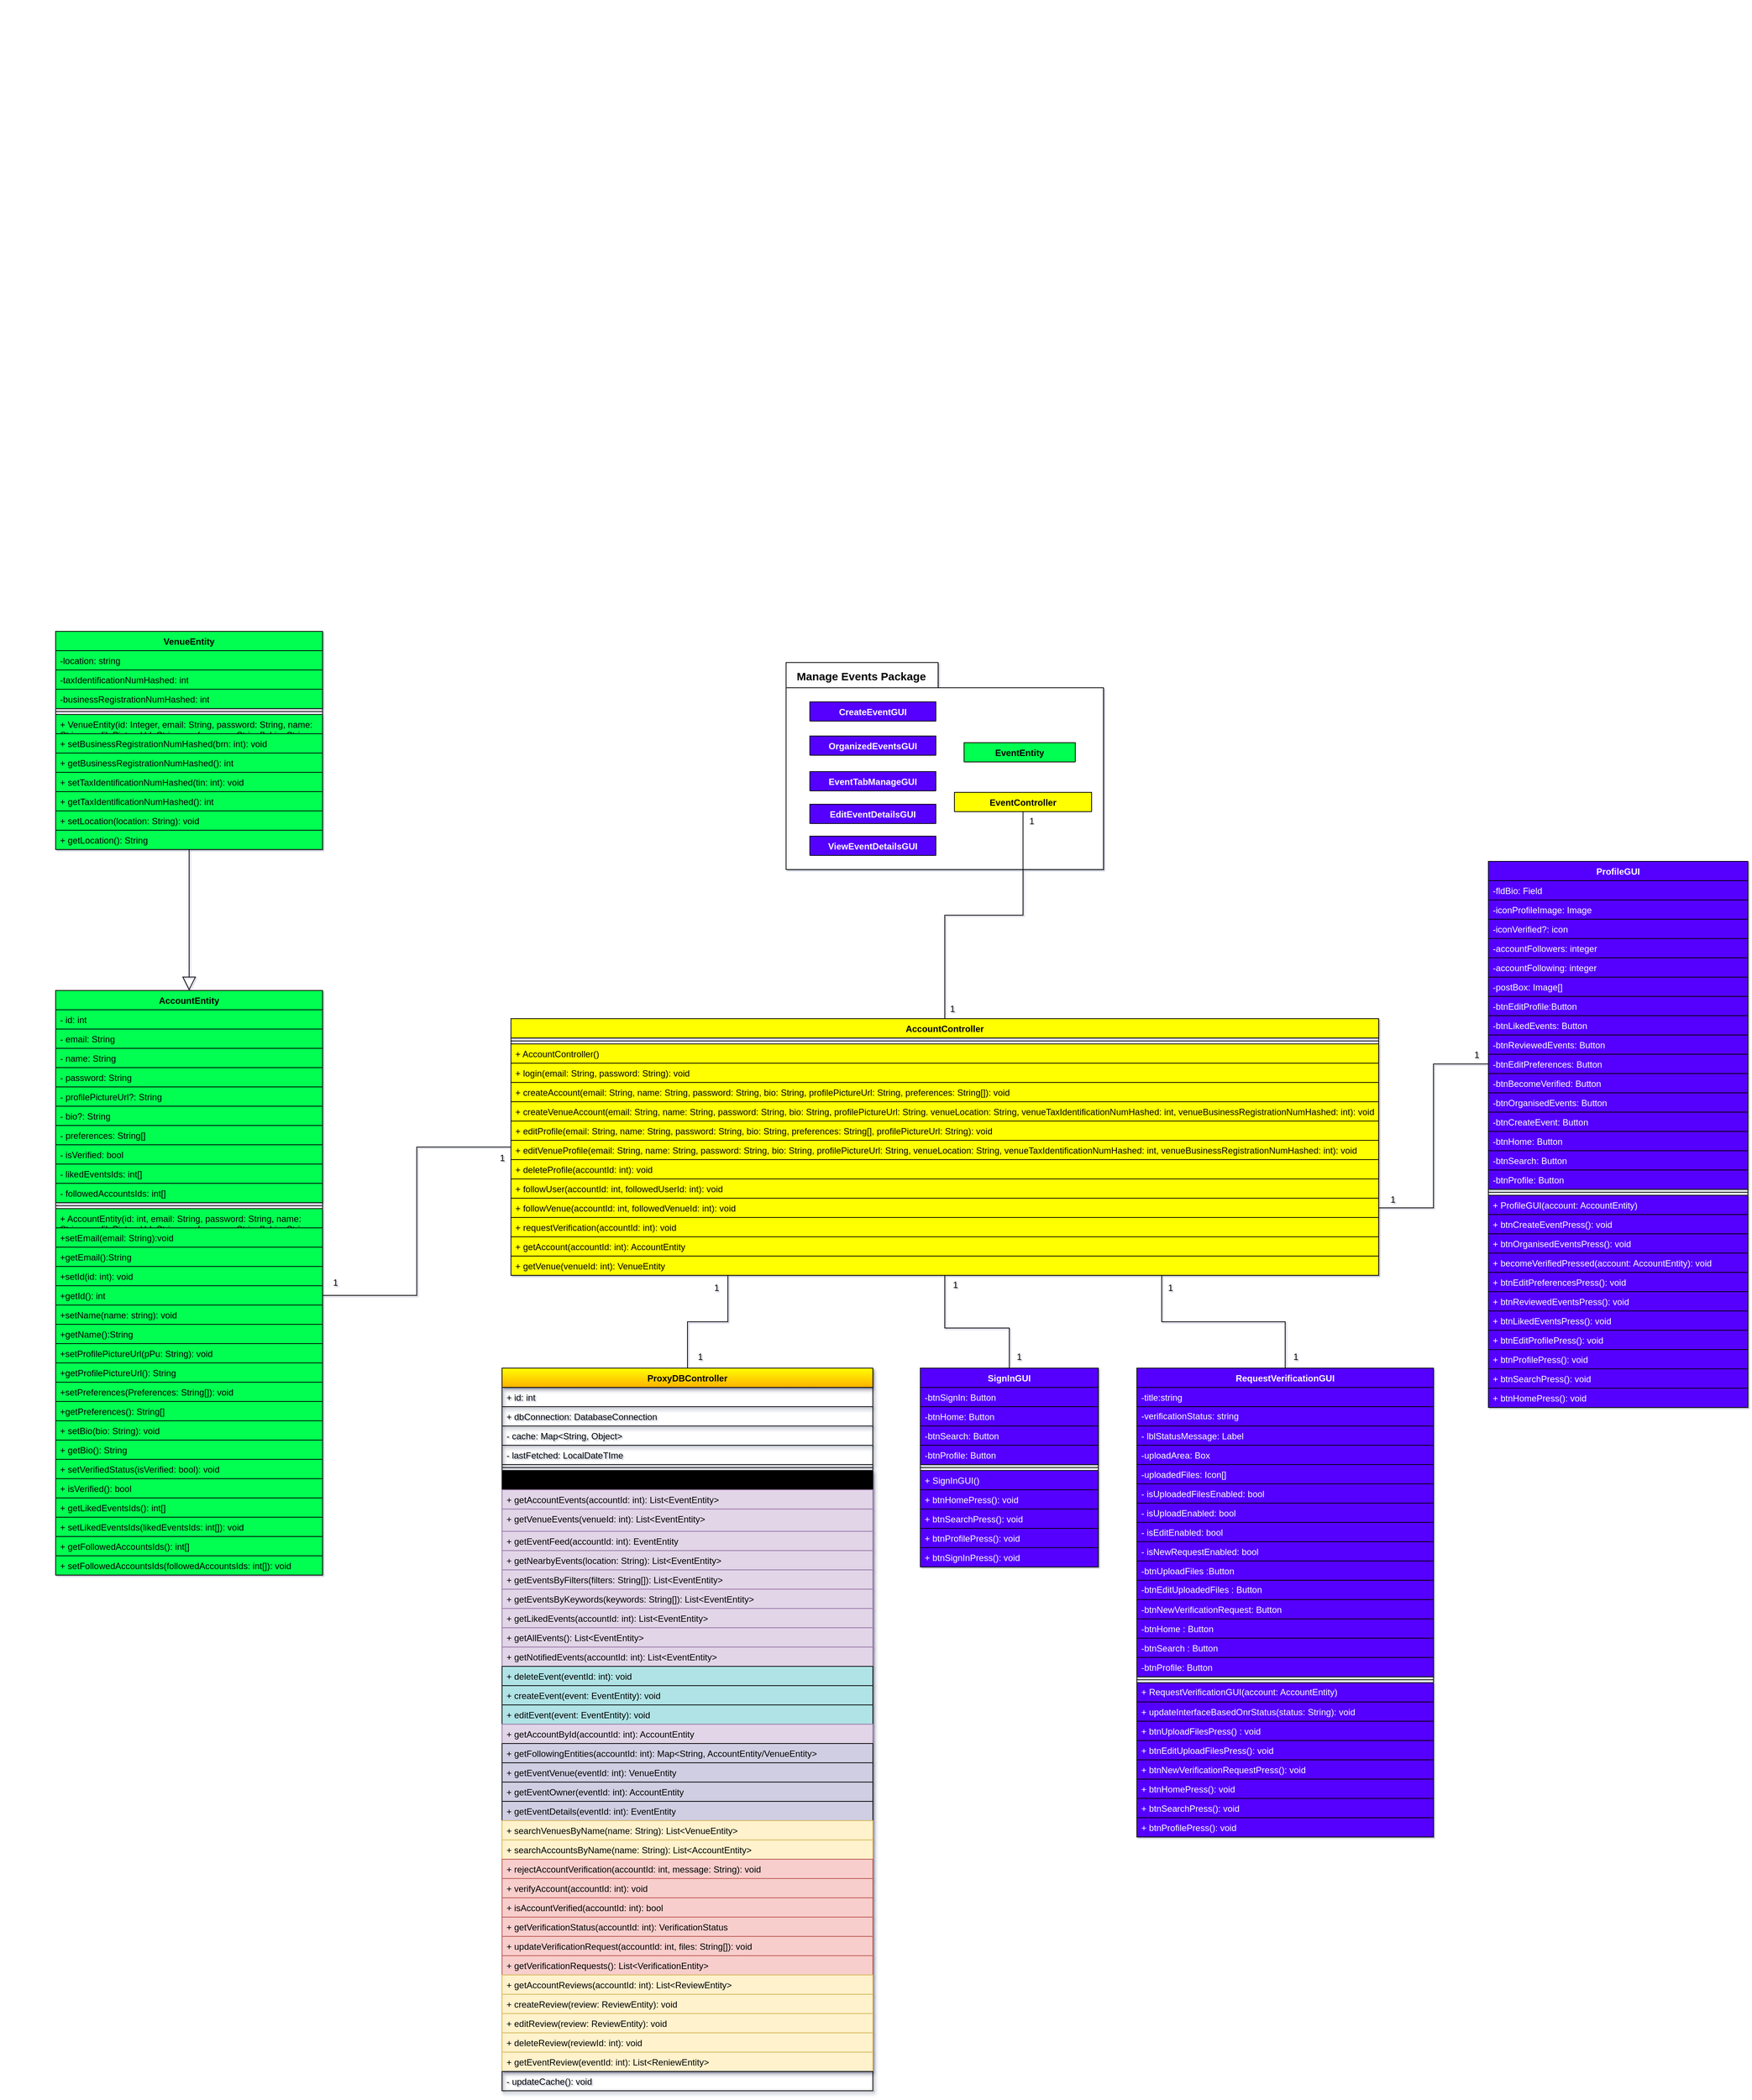 <mxfile version="27.0.1">
  <diagram name="Page-1" id="OqS1zpWbOdB1CPwai2Lr">
    <mxGraphModel dx="5705" dy="4140" grid="0" gridSize="10" guides="1" tooltips="1" connect="1" arrows="1" fold="1" page="1" pageScale="1" pageWidth="850" pageHeight="1100" background="#ffffff" math="0" shadow="1">
      <root>
        <mxCell id="0" />
        <mxCell id="1" parent="0" />
        <mxCell id="Jv0Wbk9GjLyNe4X2V1_I-43" value="" style="shape=folder;fontStyle=1;spacingTop=10;tabWidth=205;tabHeight=34;tabPosition=left;html=1;whiteSpace=wrap;" parent="1" vertex="1">
          <mxGeometry x="-2306" y="-422" width="428" height="279" as="geometry" />
        </mxCell>
        <mxCell id="4MrUlmJJ-RdR6S4KyqIs-12" value="EventEntity" style="swimlane;fontStyle=1;align=center;verticalAlign=top;childLayout=stackLayout;horizontal=1;startSize=26;horizontalStack=0;resizeParent=1;resizeParentMax=0;resizeLast=0;collapsible=1;marginBottom=0;whiteSpace=wrap;html=1;fillColor=#00FF51;strokeColor=#000000;fontColor=#000000;" parent="1" vertex="1" collapsed="1">
          <mxGeometry x="-2066" y="-314" width="150" height="26" as="geometry">
            <mxRectangle x="-2776" y="2017" width="320" height="712" as="alternateBounds" />
          </mxGeometry>
        </mxCell>
        <mxCell id="4MrUlmJJ-RdR6S4KyqIs-13" value="-id: integer&lt;span style=&quot;white-space: pre;&quot;&gt;&#x9;&lt;/span&gt;" style="text;strokeColor=#000000;fillColor=#00FF51;align=left;verticalAlign=top;spacingLeft=4;spacingRight=4;overflow=hidden;rotatable=0;points=[[0,0.5],[1,0.5]];portConstraint=eastwest;whiteSpace=wrap;html=1;fontColor=#000000;" parent="4MrUlmJJ-RdR6S4KyqIs-12" vertex="1">
          <mxGeometry y="26" width="320" height="26" as="geometry" />
        </mxCell>
        <mxCell id="8rEBr2aL7rWZqsQNYB0q-38" value="-ownerId: integer" style="text;strokeColor=#000000;fillColor=#00FF51;align=left;verticalAlign=top;spacingLeft=4;spacingRight=4;overflow=hidden;rotatable=0;points=[[0,0.5],[1,0.5]];portConstraint=eastwest;whiteSpace=wrap;html=1;fontColor=#000000;" parent="4MrUlmJJ-RdR6S4KyqIs-12" vertex="1">
          <mxGeometry y="52" width="320" height="26" as="geometry" />
        </mxCell>
        <mxCell id="4MrUlmJJ-RdR6S4KyqIs-16" value="-name: string" style="text;strokeColor=#000000;fillColor=#00FF51;align=left;verticalAlign=top;spacingLeft=4;spacingRight=4;overflow=hidden;rotatable=0;points=[[0,0.5],[1,0.5]];portConstraint=eastwest;whiteSpace=wrap;html=1;fontColor=#000000;" parent="4MrUlmJJ-RdR6S4KyqIs-12" vertex="1">
          <mxGeometry y="78" width="320" height="26" as="geometry" />
        </mxCell>
        <mxCell id="4MrUlmJJ-RdR6S4KyqIs-18" value="-description: string&lt;span style=&quot;white-space: pre;&quot;&gt;&#x9;&lt;/span&gt;" style="text;strokeColor=#000000;fillColor=#00FF51;align=left;verticalAlign=top;spacingLeft=4;spacingRight=4;overflow=hidden;rotatable=0;points=[[0,0.5],[1,0.5]];portConstraint=eastwest;whiteSpace=wrap;html=1;fontColor=#000000;" parent="4MrUlmJJ-RdR6S4KyqIs-12" vertex="1">
          <mxGeometry y="104" width="320" height="26" as="geometry" />
        </mxCell>
        <mxCell id="4MrUlmJJ-RdR6S4KyqIs-17" value="-dateTime: DateTime" style="text;strokeColor=#000000;fillColor=#00FF51;align=left;verticalAlign=top;spacingLeft=4;spacingRight=4;overflow=hidden;rotatable=0;points=[[0,0.5],[1,0.5]];portConstraint=eastwest;whiteSpace=wrap;html=1;fontColor=#000000;" parent="4MrUlmJJ-RdR6S4KyqIs-12" vertex="1">
          <mxGeometry y="130" width="320" height="26" as="geometry" />
        </mxCell>
        <mxCell id="4MrUlmJJ-RdR6S4KyqIs-19" value="-location: string" style="text;strokeColor=#000000;fillColor=#00FF51;align=left;verticalAlign=top;spacingLeft=4;spacingRight=4;overflow=hidden;rotatable=0;points=[[0,0.5],[1,0.5]];portConstraint=eastwest;whiteSpace=wrap;html=1;fontColor=#000000;" parent="4MrUlmJJ-RdR6S4KyqIs-12" vertex="1">
          <mxGeometry y="156" width="320" height="26" as="geometry" />
        </mxCell>
        <mxCell id="4MrUlmJJ-RdR6S4KyqIs-21" value="- images: String[]" style="text;strokeColor=#000000;fillColor=#00FF51;align=left;verticalAlign=top;spacingLeft=4;spacingRight=4;overflow=hidden;rotatable=0;points=[[0,0.5],[1,0.5]];portConstraint=eastwest;whiteSpace=wrap;html=1;fontColor=#000000;" parent="4MrUlmJJ-RdR6S4KyqIs-12" vertex="1">
          <mxGeometry y="182" width="320" height="26" as="geometry" />
        </mxCell>
        <mxCell id="CeRw56cfuyo3TGLGe_MA-149" value="- tags: String[]" style="text;strokeColor=#000000;fillColor=#00FF51;align=left;verticalAlign=top;spacingLeft=4;spacingRight=4;overflow=hidden;rotatable=0;points=[[0,0.5],[1,0.5]];portConstraint=eastwest;whiteSpace=wrap;html=1;fontColor=#000000;" parent="4MrUlmJJ-RdR6S4KyqIs-12" vertex="1">
          <mxGeometry y="208" width="320" height="26" as="geometry" />
        </mxCell>
        <mxCell id="4MrUlmJJ-RdR6S4KyqIs-78" value="- likes: integer" style="text;strokeColor=#000000;fillColor=#00FF51;align=left;verticalAlign=top;spacingLeft=4;spacingRight=4;overflow=hidden;rotatable=0;points=[[0,0.5],[1,0.5]];portConstraint=eastwest;whiteSpace=wrap;html=1;fontColor=#000000;" parent="4MrUlmJJ-RdR6S4KyqIs-12" vertex="1">
          <mxGeometry y="234" width="320" height="26" as="geometry" />
        </mxCell>
        <mxCell id="ba5yC0drVQ4_OKnRPl2F-7" style="line;strokeWidth=1;fillColor=#00FF51;align=left;verticalAlign=middle;spacingTop=-1;spacingLeft=3;spacingRight=3;rotatable=0;labelPosition=right;points=[];portConstraint=eastwest;strokeColor=#000000;fontColor=#000000;" parent="4MrUlmJJ-RdR6S4KyqIs-12" vertex="1">
          <mxGeometry y="260" width="320" height="10" as="geometry" />
        </mxCell>
        <mxCell id="TtvQXbVJvoLlcyAV71Qk-146" value="&lt;div&gt;+ EventEntity(id: Integer, ownerId: Integer, name: String, description: String, dateTime: DateTime, location: String, images: String[], tags: String[], likes: int=0)&lt;/div&gt;&lt;div&gt;&lt;br&gt;&lt;/div&gt;" style="text;strokeColor=#000000;fillColor=#00FF51;align=left;verticalAlign=top;spacingLeft=4;spacingRight=4;overflow=hidden;rotatable=0;whiteSpace=wrap;html=1;fontColor=#000000;" parent="4MrUlmJJ-RdR6S4KyqIs-12" vertex="1">
          <mxGeometry y="270" width="320" height="26" as="geometry" />
        </mxCell>
        <mxCell id="4" value="+ setLikes(likes: Integer): void" style="text;strokeColor=#000000;fillColor=#00FF51;align=left;verticalAlign=top;spacingLeft=4;spacingRight=4;overflow=hidden;rotatable=0;whiteSpace=wrap;html=1;fontColor=#000000;" parent="4MrUlmJJ-RdR6S4KyqIs-12" vertex="1">
          <mxGeometry y="296" width="320" height="26" as="geometry" />
        </mxCell>
        <mxCell id="5" value="+ getLikes(): Integer" style="text;strokeColor=#000000;fillColor=#00FF51;align=left;verticalAlign=top;spacingLeft=4;spacingRight=4;overflow=hidden;rotatable=0;whiteSpace=wrap;html=1;fontColor=#000000;" parent="4MrUlmJJ-RdR6S4KyqIs-12" vertex="1">
          <mxGeometry y="322" width="320" height="26" as="geometry" />
        </mxCell>
        <mxCell id="2" value="+ setTags(tags: String[]): void" style="text;strokeColor=#000000;fillColor=#00FF51;align=left;verticalAlign=top;spacingLeft=4;spacingRight=4;overflow=hidden;rotatable=0;whiteSpace=wrap;html=1;fontColor=#000000;" parent="4MrUlmJJ-RdR6S4KyqIs-12" vertex="1">
          <mxGeometry y="348" width="320" height="26" as="geometry" />
        </mxCell>
        <mxCell id="3" value="+ getTags(): String[]" style="text;strokeColor=#000000;fillColor=#00FF51;align=left;verticalAlign=top;spacingLeft=4;spacingRight=4;overflow=hidden;rotatable=0;whiteSpace=wrap;html=1;fontColor=#000000;" parent="4MrUlmJJ-RdR6S4KyqIs-12" vertex="1">
          <mxGeometry y="374" width="320" height="26" as="geometry" />
        </mxCell>
        <mxCell id="6" value="+ setImages(images: String[]): void" style="text;strokeColor=#000000;fillColor=#00FF51;align=left;verticalAlign=top;spacingLeft=4;spacingRight=4;overflow=hidden;rotatable=0;whiteSpace=wrap;html=1;fontColor=#000000;" parent="4MrUlmJJ-RdR6S4KyqIs-12" vertex="1">
          <mxGeometry y="400" width="320" height="26" as="geometry" />
        </mxCell>
        <mxCell id="7" value="+ getImages(): String[]" style="text;strokeColor=#000000;fillColor=#00FF51;align=left;verticalAlign=top;spacingLeft=4;spacingRight=4;overflow=hidden;rotatable=0;whiteSpace=wrap;html=1;fontColor=#000000;" parent="4MrUlmJJ-RdR6S4KyqIs-12" vertex="1">
          <mxGeometry y="426" width="320" height="26" as="geometry" />
        </mxCell>
        <mxCell id="10" value="+ setLocation(location: String): void" style="text;strokeColor=#000000;fillColor=#00FF51;align=left;verticalAlign=top;spacingLeft=4;spacingRight=4;overflow=hidden;rotatable=0;whiteSpace=wrap;html=1;fontColor=#000000;" parent="4MrUlmJJ-RdR6S4KyqIs-12" vertex="1">
          <mxGeometry y="452" width="320" height="26" as="geometry" />
        </mxCell>
        <mxCell id="11" value="+ getLocation(): String" style="text;strokeColor=#000000;fillColor=#00FF51;align=left;verticalAlign=top;spacingLeft=4;spacingRight=4;overflow=hidden;rotatable=0;whiteSpace=wrap;html=1;fontColor=#000000;" parent="4MrUlmJJ-RdR6S4KyqIs-12" vertex="1">
          <mxGeometry y="478" width="320" height="26" as="geometry" />
        </mxCell>
        <mxCell id="12" value="+ setDateTime(dateTime: DateTime): void" style="text;strokeColor=#000000;fillColor=#00FF51;align=left;verticalAlign=top;spacingLeft=4;spacingRight=4;overflow=hidden;rotatable=0;whiteSpace=wrap;html=1;fontColor=#000000;" parent="4MrUlmJJ-RdR6S4KyqIs-12" vertex="1">
          <mxGeometry y="504" width="320" height="26" as="geometry" />
        </mxCell>
        <mxCell id="13" value="+ getDateTime(): DateTime" style="text;strokeColor=#000000;fillColor=#00FF51;align=left;verticalAlign=top;spacingLeft=4;spacingRight=4;overflow=hidden;rotatable=0;whiteSpace=wrap;html=1;fontColor=#000000;" parent="4MrUlmJJ-RdR6S4KyqIs-12" vertex="1">
          <mxGeometry y="530" width="320" height="26" as="geometry" />
        </mxCell>
        <mxCell id="14" value="+ setDescription(description: String): void" style="text;strokeColor=#000000;fillColor=#00FF51;align=left;verticalAlign=top;spacingLeft=4;spacingRight=4;overflow=hidden;rotatable=0;whiteSpace=wrap;html=1;fontColor=#000000;" parent="4MrUlmJJ-RdR6S4KyqIs-12" vertex="1">
          <mxGeometry y="556" width="320" height="26" as="geometry" />
        </mxCell>
        <mxCell id="15" value="+ getDescription(): String" style="text;strokeColor=#000000;fillColor=#00FF51;align=left;verticalAlign=top;spacingLeft=4;spacingRight=4;overflow=hidden;rotatable=0;whiteSpace=wrap;html=1;fontColor=#000000;" parent="4MrUlmJJ-RdR6S4KyqIs-12" vertex="1">
          <mxGeometry y="582" width="320" height="26" as="geometry" />
        </mxCell>
        <mxCell id="16" value="+ setName(name: String): void" style="text;strokeColor=#000000;fillColor=#00FF51;align=left;verticalAlign=top;spacingLeft=4;spacingRight=4;overflow=hidden;rotatable=0;whiteSpace=wrap;html=1;fontColor=#000000;" parent="4MrUlmJJ-RdR6S4KyqIs-12" vertex="1">
          <mxGeometry y="608" width="320" height="26" as="geometry" />
        </mxCell>
        <mxCell id="17" value="+ getName(): String" style="text;strokeColor=#000000;fillColor=#00FF51;align=left;verticalAlign=top;spacingLeft=4;spacingRight=4;overflow=hidden;rotatable=0;whiteSpace=wrap;html=1;fontColor=#000000;" parent="4MrUlmJJ-RdR6S4KyqIs-12" vertex="1">
          <mxGeometry y="634" width="320" height="26" as="geometry" />
        </mxCell>
        <mxCell id="18" value="+ setId(id: Integer): void" style="text;strokeColor=#000000;fillColor=#00FF51;align=left;verticalAlign=top;spacingLeft=4;spacingRight=4;overflow=hidden;rotatable=0;whiteSpace=wrap;html=1;fontColor=#000000;" parent="4MrUlmJJ-RdR6S4KyqIs-12" vertex="1">
          <mxGeometry y="660" width="320" height="26" as="geometry" />
        </mxCell>
        <mxCell id="19" value="+ getId(): Integer" style="text;strokeColor=#000000;fillColor=#00FF51;align=left;verticalAlign=top;spacingLeft=4;spacingRight=4;overflow=hidden;rotatable=0;whiteSpace=wrap;html=1;fontColor=#000000;" parent="4MrUlmJJ-RdR6S4KyqIs-12" vertex="1">
          <mxGeometry y="686" width="320" height="26" as="geometry" />
        </mxCell>
        <mxCell id="4MrUlmJJ-RdR6S4KyqIs-23" value="VenueEntity" style="swimlane;fontStyle=1;align=center;verticalAlign=top;childLayout=stackLayout;horizontal=1;startSize=26;horizontalStack=0;resizeParent=1;resizeParentMax=0;resizeLast=0;collapsible=1;marginBottom=0;whiteSpace=wrap;html=1;fillColor=#00FF51;strokeColor=#000000;fontColor=#000000;" parent="1" vertex="1">
          <mxGeometry x="-3291" y="-464" width="360" height="294" as="geometry">
            <mxRectangle x="-2872.5" y="18.95" width="150" height="26" as="alternateBounds" />
          </mxGeometry>
        </mxCell>
        <mxCell id="4MrUlmJJ-RdR6S4KyqIs-27" value="-location: string" style="text;strokeColor=#000000;fillColor=#00FF51;align=left;verticalAlign=top;spacingLeft=4;spacingRight=4;overflow=hidden;rotatable=0;points=[[0,0.5],[1,0.5]];portConstraint=eastwest;whiteSpace=wrap;html=1;fontColor=#000000;" parent="4MrUlmJJ-RdR6S4KyqIs-23" vertex="1">
          <mxGeometry y="26" width="360" height="26" as="geometry" />
        </mxCell>
        <mxCell id="4MrUlmJJ-RdR6S4KyqIs-31" value="-taxIdentificationNumHashed: int" style="text;strokeColor=#000000;fillColor=#00FF51;align=left;verticalAlign=top;spacingLeft=4;spacingRight=4;overflow=hidden;rotatable=0;points=[[0,0.5],[1,0.5]];portConstraint=eastwest;whiteSpace=wrap;html=1;fontColor=#000000;" parent="4MrUlmJJ-RdR6S4KyqIs-23" vertex="1">
          <mxGeometry y="52" width="360" height="26" as="geometry" />
        </mxCell>
        <mxCell id="4MrUlmJJ-RdR6S4KyqIs-30" value="-businessRegistrationNumHashed: int" style="text;strokeColor=#000000;fillColor=#00FF51;align=left;verticalAlign=top;spacingLeft=4;spacingRight=4;overflow=hidden;rotatable=0;points=[[0,0.5],[1,0.5]];portConstraint=eastwest;whiteSpace=wrap;html=1;fontColor=#000000;" parent="4MrUlmJJ-RdR6S4KyqIs-23" vertex="1">
          <mxGeometry y="78" width="360" height="26" as="geometry" />
        </mxCell>
        <mxCell id="4MrUlmJJ-RdR6S4KyqIs-25" value="" style="line;strokeWidth=1;fillColor=#00FF51;align=left;verticalAlign=middle;spacingTop=-1;spacingLeft=3;spacingRight=3;rotatable=0;labelPosition=right;points=[];portConstraint=eastwest;strokeColor=#000000;fontColor=#000000;" parent="4MrUlmJJ-RdR6S4KyqIs-23" vertex="1">
          <mxGeometry y="104" width="360" height="8" as="geometry" />
        </mxCell>
        <mxCell id="TtvQXbVJvoLlcyAV71Qk-149" value="&lt;div&gt;+ VenueEntity(id: Integer, email: String, password: String, name: String, profilePictureUrl: String, preferences: String[], bio: String, isVerified: bool&lt;span style=&quot;background-color: transparent;&quot;&gt;,&amp;nbsp;&lt;/span&gt;&lt;span style=&quot;background-color: transparent;&quot;&gt;likedEventsIds: int[],&amp;nbsp;&lt;/span&gt;&lt;span style=&quot;background-color: transparent;&quot;&gt;followedAccountsIds: int[]&lt;/span&gt;&lt;span style=&quot;background-color: transparent;&quot;&gt;, location: String, taxIdentificationNumHashed: String, businessRegistrationNumHashed: String)&lt;/span&gt;&lt;/div&gt;&lt;div&gt;&lt;br&gt;&lt;/div&gt;" style="text;strokeColor=#000000;fillColor=#00FF51;align=left;verticalAlign=top;spacingLeft=4;spacingRight=4;overflow=hidden;rotatable=0;whiteSpace=wrap;html=1;fontColor=#000000;" parent="4MrUlmJJ-RdR6S4KyqIs-23" vertex="1">
          <mxGeometry y="112" width="360" height="26" as="geometry" />
        </mxCell>
        <mxCell id="20" value="+ setBusinessRegistrationNumHashed(brn: int): void" style="text;strokeColor=#000000;fillColor=#00FF51;align=left;verticalAlign=top;spacingLeft=4;spacingRight=4;overflow=hidden;rotatable=0;whiteSpace=wrap;html=1;fontColor=#000000;" parent="4MrUlmJJ-RdR6S4KyqIs-23" vertex="1">
          <mxGeometry y="138" width="360" height="26" as="geometry" />
        </mxCell>
        <mxCell id="21" value="+ getBusinessRegistrationNumHashed(): int" style="text;strokeColor=#000000;fillColor=#00FF51;align=left;verticalAlign=top;spacingLeft=4;spacingRight=4;overflow=hidden;rotatable=0;whiteSpace=wrap;html=1;fontColor=#000000;" parent="4MrUlmJJ-RdR6S4KyqIs-23" vertex="1">
          <mxGeometry y="164" width="360" height="26" as="geometry" />
        </mxCell>
        <mxCell id="22" value="+ setTaxIdentificationNumHashed(tin: int): void" style="text;strokeColor=#000000;fillColor=#00FF51;align=left;verticalAlign=top;spacingLeft=4;spacingRight=4;overflow=hidden;rotatable=0;whiteSpace=wrap;html=1;fontColor=#000000;" parent="4MrUlmJJ-RdR6S4KyqIs-23" vertex="1">
          <mxGeometry y="190" width="360" height="26" as="geometry" />
        </mxCell>
        <mxCell id="23" value="+ getTaxIdentificationNumHashed(): int" style="text;strokeColor=#000000;fillColor=#00FF51;align=left;verticalAlign=top;spacingLeft=4;spacingRight=4;overflow=hidden;rotatable=0;whiteSpace=wrap;html=1;fontColor=#000000;" parent="4MrUlmJJ-RdR6S4KyqIs-23" vertex="1">
          <mxGeometry y="216" width="360" height="26" as="geometry" />
        </mxCell>
        <mxCell id="24" value="+ setLocation(location: String): void" style="text;strokeColor=#000000;fillColor=#00FF51;align=left;verticalAlign=top;spacingLeft=4;spacingRight=4;overflow=hidden;rotatable=0;whiteSpace=wrap;html=1;fontColor=#000000;" parent="4MrUlmJJ-RdR6S4KyqIs-23" vertex="1">
          <mxGeometry y="242" width="360" height="26" as="geometry" />
        </mxCell>
        <mxCell id="25" value="+ getLocation(): String" style="text;strokeColor=#000000;fillColor=#00FF51;align=left;verticalAlign=top;spacingLeft=4;spacingRight=4;overflow=hidden;rotatable=0;whiteSpace=wrap;html=1;fontColor=#000000;" parent="4MrUlmJJ-RdR6S4KyqIs-23" vertex="1">
          <mxGeometry y="268" width="360" height="26" as="geometry" />
        </mxCell>
        <mxCell id="4MrUlmJJ-RdR6S4KyqIs-71" value="EventController" style="swimlane;fontStyle=1;align=center;verticalAlign=top;childLayout=stackLayout;horizontal=1;startSize=26;horizontalStack=0;resizeParent=1;resizeParentMax=0;resizeLast=0;collapsible=1;marginBottom=0;whiteSpace=wrap;html=1;fillColor=light-dark(#FFFF00,#FFFF33);strokeColor=#000000;" parent="1" vertex="1" collapsed="1">
          <mxGeometry x="-2079" y="-247" width="185" height="26" as="geometry">
            <mxRectangle x="-4547" y="2231" width="731" height="216" as="alternateBounds" />
          </mxGeometry>
        </mxCell>
        <mxCell id="4MrUlmJJ-RdR6S4KyqIs-73" value="" style="line;strokeWidth=1;fillColor=light-dark(#FFFF00,#FFFF33);align=left;verticalAlign=middle;spacingTop=-1;spacingLeft=3;spacingRight=3;rotatable=0;labelPosition=right;points=[];portConstraint=eastwest;strokeColor=#000000;" parent="4MrUlmJJ-RdR6S4KyqIs-71" vertex="1">
          <mxGeometry y="26" width="731" height="8" as="geometry" />
        </mxCell>
        <mxCell id="TtvQXbVJvoLlcyAV71Qk-139" value="+ EventController()" style="text;strokeColor=#000000;fillColor=light-dark(#FFFF00,#FFFF33);align=left;verticalAlign=top;spacingLeft=4;spacingRight=4;overflow=hidden;rotatable=0;points=[[0,0.5],[1,0.5]];portConstraint=eastwest;whiteSpace=wrap;html=1;" parent="4MrUlmJJ-RdR6S4KyqIs-71" vertex="1">
          <mxGeometry y="34" width="731" height="26" as="geometry" />
        </mxCell>
        <mxCell id="4MrUlmJJ-RdR6S4KyqIs-79" value="+&amp;nbsp;&lt;span style=&quot;background-color: transparent;&quot;&gt;likeEvent(accountId: int, eventId: int): void&lt;/span&gt;" style="text;strokeColor=#000000;fillColor=light-dark(#FFFF00,#FFFF33);align=left;verticalAlign=top;spacingLeft=4;spacingRight=4;overflow=hidden;rotatable=0;points=[[0,0.5],[1,0.5]];portConstraint=eastwest;whiteSpace=wrap;html=1;" parent="4MrUlmJJ-RdR6S4KyqIs-71" vertex="1">
          <mxGeometry y="60" width="731" height="26" as="geometry" />
        </mxCell>
        <mxCell id="6jnvJd_KVT4TXYjh_vCa-102" value="+ registerEventReminder(accountId: int, eventId: int): void" style="text;strokeColor=#000000;fillColor=light-dark(#FFFF00,#FFFF00);align=left;verticalAlign=top;spacingLeft=4;spacingRight=4;overflow=hidden;rotatable=0;points=[[0,0.5],[1,0.5]];portConstraint=eastwest;whiteSpace=wrap;html=1;fontColor=#000000;" parent="4MrUlmJJ-RdR6S4KyqIs-71" vertex="1">
          <mxGeometry y="86" width="731" height="26" as="geometry" />
        </mxCell>
        <mxCell id="4MrUlmJJ-RdR6S4KyqIs-74" value="+ createEvent(name: String, ownerId: int, description: String, date: Date, location: String, startingTime: Time, images: String[]): void" style="text;strokeColor=#000000;fillColor=light-dark(#FFFF00,#FFFF33);align=left;verticalAlign=top;spacingLeft=4;spacingRight=4;overflow=hidden;rotatable=0;points=[[0,0.5],[1,0.5]];portConstraint=eastwest;whiteSpace=wrap;html=1;" parent="4MrUlmJJ-RdR6S4KyqIs-71" vertex="1">
          <mxGeometry y="112" width="731" height="26" as="geometry" />
        </mxCell>
        <mxCell id="4MrUlmJJ-RdR6S4KyqIs-76" value="+ editEvent(id: int, ownerId: int, name: String, description: String, date: Date, location: String, startingTime: Time, images: String[]): void" style="text;strokeColor=#000000;fillColor=light-dark(#FFFF00,#FFFF33);align=left;verticalAlign=top;spacingLeft=4;spacingRight=4;overflow=hidden;rotatable=0;points=[[0,0.5],[1,0.5]];portConstraint=eastwest;whiteSpace=wrap;html=1;" parent="4MrUlmJJ-RdR6S4KyqIs-71" vertex="1">
          <mxGeometry y="138" width="731" height="26" as="geometry" />
        </mxCell>
        <mxCell id="4MrUlmJJ-RdR6S4KyqIs-75" value="+ deleteEvent(eventId: int): void" style="text;strokeColor=#000000;fillColor=light-dark(#FFFF00,#FFFF33);align=left;verticalAlign=top;spacingLeft=4;spacingRight=4;overflow=hidden;rotatable=0;points=[[0,0.5],[1,0.5]];portConstraint=eastwest;whiteSpace=wrap;html=1;" parent="4MrUlmJJ-RdR6S4KyqIs-71" vertex="1">
          <mxGeometry y="164" width="731" height="26" as="geometry" />
        </mxCell>
        <mxCell id="8rEBr2aL7rWZqsQNYB0q-42" value="+ getEvent(eventId: int): EventEntity" style="text;strokeColor=#000000;fillColor=light-dark(#FFFF00,#FFFF33);align=left;verticalAlign=top;spacingLeft=4;spacingRight=4;overflow=hidden;rotatable=0;points=[[0,0.5],[1,0.5]];portConstraint=eastwest;whiteSpace=wrap;html=1;" parent="4MrUlmJJ-RdR6S4KyqIs-71" vertex="1">
          <mxGeometry y="190" width="731" height="26" as="geometry" />
        </mxCell>
        <mxCell id="PC12vPVq4i0meeTjriCz-41" style="edgeStyle=orthogonalEdgeStyle;rounded=0;orthogonalLoop=1;jettySize=auto;html=1;exitX=0.25;exitY=1;exitDx=0;exitDy=0;entryX=0.5;entryY=0;entryDx=0;entryDy=0;endArrow=none;startFill=0;" parent="1" source="CeRw56cfuyo3TGLGe_MA-101" target="U0l2AVK42Dn3-A5_-HGm-49" edge="1">
          <mxGeometry relative="1" as="geometry" />
        </mxCell>
        <mxCell id="PC12vPVq4i0meeTjriCz-44" style="edgeStyle=orthogonalEdgeStyle;rounded=0;orthogonalLoop=1;jettySize=auto;html=1;exitX=0.5;exitY=0;exitDx=0;exitDy=0;entryX=0.5;entryY=1;entryDx=0;entryDy=0;endArrow=none;startFill=0;" parent="1" source="CeRw56cfuyo3TGLGe_MA-101" target="4MrUlmJJ-RdR6S4KyqIs-71" edge="1">
          <mxGeometry relative="1" as="geometry" />
        </mxCell>
        <mxCell id="CeRw56cfuyo3TGLGe_MA-101" value="AccountController" style="swimlane;fontStyle=1;align=center;verticalAlign=top;childLayout=stackLayout;horizontal=1;startSize=26;horizontalStack=0;resizeParent=1;resizeParentMax=0;resizeLast=0;collapsible=1;marginBottom=0;whiteSpace=wrap;html=1;fillColor=light-dark(#FFFF00,#FFFF33);fontColor=#000000;strokeColor=#000000;" parent="1" vertex="1">
          <mxGeometry x="-2677" y="58" width="1170" height="346" as="geometry">
            <mxRectangle x="-2633" y="283" width="185" height="26" as="alternateBounds" />
          </mxGeometry>
        </mxCell>
        <mxCell id="CeRw56cfuyo3TGLGe_MA-103" value="" style="line;strokeWidth=1;align=left;verticalAlign=middle;spacingTop=-1;spacingLeft=3;spacingRight=3;rotatable=0;labelPosition=right;points=[];portConstraint=eastwest;fillColor=light-dark(#FFFF00,#FFFF33);fontColor=#000000;strokeColor=#000000;" parent="CeRw56cfuyo3TGLGe_MA-101" vertex="1">
          <mxGeometry y="26" width="1170" height="8" as="geometry" />
        </mxCell>
        <mxCell id="TtvQXbVJvoLlcyAV71Qk-135" value="+ AccountController()" style="text;align=left;verticalAlign=top;spacingLeft=4;spacingRight=4;overflow=hidden;rotatable=0;points=[[0,0.5],[1,0.5]];portConstraint=eastwest;whiteSpace=wrap;html=1;fillColor=light-dark(#FFFF00,#FFFF33);fontColor=#000000;strokeColor=#000000;" parent="CeRw56cfuyo3TGLGe_MA-101" vertex="1">
          <mxGeometry y="34" width="1170" height="26" as="geometry" />
        </mxCell>
        <mxCell id="CeRw56cfuyo3TGLGe_MA-132" value="+ login(email: String, password: String): void&lt;div&gt;&lt;br&gt;&lt;/div&gt;" style="text;align=left;verticalAlign=top;spacingLeft=4;spacingRight=4;overflow=hidden;rotatable=0;points=[[0,0.5],[1,0.5]];portConstraint=eastwest;whiteSpace=wrap;html=1;fillColor=light-dark(#FFFF00,#FFFF33);fontColor=#000000;strokeColor=#000000;" parent="CeRw56cfuyo3TGLGe_MA-101" vertex="1">
          <mxGeometry y="60" width="1170" height="26" as="geometry" />
        </mxCell>
        <mxCell id="CeRw56cfuyo3TGLGe_MA-130" value="+ createAccount(email: String, name: String, password: String, bio: String, profilePictureUrl: String, preferences: String[]): void" style="text;align=left;verticalAlign=top;spacingLeft=4;spacingRight=4;overflow=hidden;rotatable=0;points=[[0,0.5],[1,0.5]];portConstraint=eastwest;whiteSpace=wrap;html=1;fillColor=light-dark(#FFFF00,#FFFF33);fontColor=#000000;strokeColor=#000000;" parent="CeRw56cfuyo3TGLGe_MA-101" vertex="1">
          <mxGeometry y="86" width="1170" height="26" as="geometry" />
        </mxCell>
        <mxCell id="H2AgAY1qbFDTJF13Do6O-36" value="+ createVenueAccount(email: String, name: String, password: String, bio: String, profilePictureUrl: String.&amp;nbsp;venueLocation: String, venueTaxIdentificationNumHashed: int, venueBusinessRegistrationNumHashed: int): void" style="text;align=left;verticalAlign=top;spacingLeft=4;spacingRight=4;overflow=hidden;rotatable=0;points=[[0,0.5],[1,0.5]];portConstraint=eastwest;whiteSpace=wrap;html=1;fillColor=light-dark(#FFFF00,#FFFF33);fontColor=#000000;strokeColor=#000000;" parent="CeRw56cfuyo3TGLGe_MA-101" vertex="1">
          <mxGeometry y="112" width="1170" height="26" as="geometry" />
        </mxCell>
        <mxCell id="CeRw56cfuyo3TGLGe_MA-134" value="+ editProfile(email: String, name: String, password: String, bio: String, preferences: String[], profilePictureUrl: String): void" style="text;align=left;verticalAlign=top;spacingLeft=4;spacingRight=4;overflow=hidden;rotatable=0;points=[[0,0.5],[1,0.5]];portConstraint=eastwest;whiteSpace=wrap;html=1;fillColor=#FFFF00;strokeColor=#000000;fontColor=#000000;" parent="CeRw56cfuyo3TGLGe_MA-101" vertex="1">
          <mxGeometry y="138" width="1170" height="26" as="geometry" />
        </mxCell>
        <mxCell id="TtvQXbVJvoLlcyAV71Qk-164" value="+ editVenueProfile(email: String, name: String, password: String, bio: String, profilePictureUrl: String, venueLocation: String, venueTaxIdentificationNumHashed: int, venueBusinessRegistrationNumHashed: int): void" style="text;align=left;verticalAlign=top;spacingLeft=4;spacingRight=4;overflow=hidden;rotatable=0;points=[[0,0.5],[1,0.5]];portConstraint=eastwest;whiteSpace=wrap;html=1;fillColor=#FFFF00;strokeColor=#000000;fontColor=#000000;" parent="CeRw56cfuyo3TGLGe_MA-101" vertex="1">
          <mxGeometry y="164" width="1170" height="26" as="geometry" />
        </mxCell>
        <mxCell id="8rEBr2aL7rWZqsQNYB0q-49" value="+ deleteProfile(accountId: int): void" style="text;align=left;verticalAlign=top;spacingLeft=4;spacingRight=4;overflow=hidden;rotatable=0;points=[[0,0.5],[1,0.5]];portConstraint=eastwest;whiteSpace=wrap;html=1;fillColor=#FFFF00;strokeColor=#000000;fontColor=#000000;" parent="CeRw56cfuyo3TGLGe_MA-101" vertex="1">
          <mxGeometry y="190" width="1170" height="26" as="geometry" />
        </mxCell>
        <mxCell id="r6K4Pp1mrl-VjJb1cEgy-38" value="+&amp;nbsp;followUser(accountId: int, followedUserId: int): void" style="text;align=left;verticalAlign=top;spacingLeft=4;spacingRight=4;overflow=hidden;rotatable=0;points=[[0,0.5],[1,0.5]];portConstraint=eastwest;whiteSpace=wrap;html=1;fillColor=light-dark(#FFFF00,#FFFF33);fontColor=#000000;strokeColor=#000000;" parent="CeRw56cfuyo3TGLGe_MA-101" vertex="1">
          <mxGeometry y="216" width="1170" height="26" as="geometry" />
        </mxCell>
        <mxCell id="r6K4Pp1mrl-VjJb1cEgy-37" value="+&amp;nbsp;followVenue(accountId: int, followedVenueId: int): void" style="text;align=left;verticalAlign=top;spacingLeft=4;spacingRight=4;overflow=hidden;rotatable=0;points=[[0,0.5],[1,0.5]];portConstraint=eastwest;whiteSpace=wrap;html=1;fillColor=light-dark(#FFFF00,#FFFF33);fontColor=#000000;strokeColor=#000000;" parent="CeRw56cfuyo3TGLGe_MA-101" vertex="1">
          <mxGeometry y="242" width="1170" height="26" as="geometry" />
        </mxCell>
        <mxCell id="r6K4Pp1mrl-VjJb1cEgy-40" value="+ requestVerification(accountId: int): void" style="text;align=left;verticalAlign=top;spacingLeft=4;spacingRight=4;overflow=hidden;rotatable=0;points=[[0,0.5],[1,0.5]];portConstraint=eastwest;whiteSpace=wrap;html=1;fillColor=light-dark(#FFFF00,#FFFF33);fontColor=#000000;strokeColor=#000000;" parent="CeRw56cfuyo3TGLGe_MA-101" vertex="1">
          <mxGeometry y="268" width="1170" height="26" as="geometry" />
        </mxCell>
        <mxCell id="8rEBr2aL7rWZqsQNYB0q-44" value="+ getAccount(accountId: int): AccountEntity" style="text;align=left;verticalAlign=top;spacingLeft=4;spacingRight=4;overflow=hidden;rotatable=0;points=[[0,0.5],[1,0.5]];portConstraint=eastwest;whiteSpace=wrap;html=1;fillColor=light-dark(#FFFF00,#FFFF33);fontColor=#000000;strokeColor=#000000;" parent="CeRw56cfuyo3TGLGe_MA-101" vertex="1">
          <mxGeometry y="294" width="1170" height="26" as="geometry" />
        </mxCell>
        <mxCell id="8rEBr2aL7rWZqsQNYB0q-45" value="+ getVenue(venueId: int): VenueEntity" style="text;align=left;verticalAlign=top;spacingLeft=4;spacingRight=4;overflow=hidden;rotatable=0;points=[[0,0.5],[1,0.5]];portConstraint=eastwest;whiteSpace=wrap;html=1;fillColor=light-dark(#FFFF00,#FFFF33);fontColor=#000000;strokeColor=#000000;" parent="CeRw56cfuyo3TGLGe_MA-101" vertex="1">
          <mxGeometry y="320" width="1170" height="26" as="geometry" />
        </mxCell>
        <mxCell id="CeRw56cfuyo3TGLGe_MA-138" value="AccountEntity" style="swimlane;fontStyle=1;align=center;verticalAlign=top;childLayout=stackLayout;horizontal=1;startSize=26;horizontalStack=0;resizeParent=1;resizeParentMax=0;resizeLast=0;collapsible=1;marginBottom=0;whiteSpace=wrap;html=1;fillColor=#00FF51;strokeColor=#000000;fontColor=#000000;" parent="1" vertex="1">
          <mxGeometry x="-3291" y="20" width="360" height="788" as="geometry">
            <mxRectangle x="-2872.5" y="62.95" width="150" height="26" as="alternateBounds" />
          </mxGeometry>
        </mxCell>
        <mxCell id="CeRw56cfuyo3TGLGe_MA-144" value="- id: int" style="text;strokeColor=#000000;fillColor=#00FF51;align=left;verticalAlign=top;spacingLeft=4;spacingRight=4;overflow=hidden;rotatable=0;points=[[0,0.5],[1,0.5]];portConstraint=eastwest;whiteSpace=wrap;html=1;fontColor=#000000;" parent="CeRw56cfuyo3TGLGe_MA-138" vertex="1">
          <mxGeometry y="26" width="360" height="26" as="geometry" />
        </mxCell>
        <mxCell id="CeRw56cfuyo3TGLGe_MA-142" value="- email: String&lt;span style=&quot;white-space: pre;&quot;&gt;&#x9;&lt;/span&gt;" style="text;strokeColor=#000000;fillColor=#00FF51;align=left;verticalAlign=top;spacingLeft=4;spacingRight=4;overflow=hidden;rotatable=0;points=[[0,0.5],[1,0.5]];portConstraint=eastwest;whiteSpace=wrap;html=1;fontColor=#000000;" parent="CeRw56cfuyo3TGLGe_MA-138" vertex="1">
          <mxGeometry y="52" width="360" height="26" as="geometry" />
        </mxCell>
        <mxCell id="CeRw56cfuyo3TGLGe_MA-147" value="- name: String" style="text;strokeColor=#000000;fillColor=#00FF51;align=left;verticalAlign=top;spacingLeft=4;spacingRight=4;overflow=hidden;rotatable=0;points=[[0,0.5],[1,0.5]];portConstraint=eastwest;whiteSpace=wrap;html=1;fontColor=#000000;" parent="CeRw56cfuyo3TGLGe_MA-138" vertex="1">
          <mxGeometry y="78" width="360" height="26" as="geometry" />
        </mxCell>
        <mxCell id="CeRw56cfuyo3TGLGe_MA-143" value="- password: String" style="text;strokeColor=#000000;fillColor=#00FF51;align=left;verticalAlign=top;spacingLeft=4;spacingRight=4;overflow=hidden;rotatable=0;points=[[0,0.5],[1,0.5]];portConstraint=eastwest;whiteSpace=wrap;html=1;fontColor=#000000;" parent="CeRw56cfuyo3TGLGe_MA-138" vertex="1">
          <mxGeometry y="104" width="360" height="26" as="geometry" />
        </mxCell>
        <mxCell id="CeRw56cfuyo3TGLGe_MA-146" value="- profilePictureUrl?: String" style="text;strokeColor=#000000;fillColor=#00FF51;align=left;verticalAlign=top;spacingLeft=4;spacingRight=4;overflow=hidden;rotatable=0;points=[[0,0.5],[1,0.5]];portConstraint=eastwest;whiteSpace=wrap;html=1;fontColor=#000000;" parent="CeRw56cfuyo3TGLGe_MA-138" vertex="1">
          <mxGeometry y="130" width="360" height="26" as="geometry" />
        </mxCell>
        <mxCell id="CeRw56cfuyo3TGLGe_MA-145" value="- bio?: String" style="text;strokeColor=#000000;fillColor=#00FF51;align=left;verticalAlign=top;spacingLeft=4;spacingRight=4;overflow=hidden;rotatable=0;points=[[0,0.5],[1,0.5]];portConstraint=eastwest;whiteSpace=wrap;html=1;fontColor=#000000;" parent="CeRw56cfuyo3TGLGe_MA-138" vertex="1">
          <mxGeometry y="156" width="360" height="26" as="geometry" />
        </mxCell>
        <mxCell id="6jnvJd_KVT4TXYjh_vCa-99" value="- preferences: String[]" style="text;strokeColor=#000000;fillColor=#00FF51;align=left;verticalAlign=top;spacingLeft=4;spacingRight=4;overflow=hidden;rotatable=0;points=[[0,0.5],[1,0.5]];portConstraint=eastwest;whiteSpace=wrap;html=1;fontColor=#000000;" parent="CeRw56cfuyo3TGLGe_MA-138" vertex="1">
          <mxGeometry y="182" width="360" height="26" as="geometry" />
        </mxCell>
        <mxCell id="H2AgAY1qbFDTJF13Do6O-38" value="- isVerified: bool" style="text;strokeColor=#000000;fillColor=#00FF51;align=left;verticalAlign=top;spacingLeft=4;spacingRight=4;overflow=hidden;rotatable=0;points=[[0,0.5],[1,0.5]];portConstraint=eastwest;whiteSpace=wrap;html=1;fontColor=#000000;" parent="CeRw56cfuyo3TGLGe_MA-138" vertex="1">
          <mxGeometry y="208" width="360" height="26" as="geometry" />
        </mxCell>
        <mxCell id="XeSyGgixjgFaF0cVz5fR-41" value="- likedEventsIds: int[]" style="text;strokeColor=#000000;fillColor=#00FF51;align=left;verticalAlign=top;spacingLeft=4;spacingRight=4;overflow=hidden;rotatable=0;points=[[0,0.5],[1,0.5]];portConstraint=eastwest;whiteSpace=wrap;html=1;fontColor=#000000;" parent="CeRw56cfuyo3TGLGe_MA-138" vertex="1">
          <mxGeometry y="234" width="360" height="26" as="geometry" />
        </mxCell>
        <mxCell id="XeSyGgixjgFaF0cVz5fR-40" value="- followedAccountsIds: int[]" style="text;strokeColor=#000000;fillColor=#00FF51;align=left;verticalAlign=top;spacingLeft=4;spacingRight=4;overflow=hidden;rotatable=0;points=[[0,0.5],[1,0.5]];portConstraint=eastwest;whiteSpace=wrap;html=1;fontColor=#000000;" parent="CeRw56cfuyo3TGLGe_MA-138" vertex="1">
          <mxGeometry y="260" width="360" height="26" as="geometry" />
        </mxCell>
        <mxCell id="ba5yC0drVQ4_OKnRPl2F-4" style="line;strokeWidth=1;fillColor=#00FF51;align=left;verticalAlign=middle;spacingTop=-1;spacingLeft=3;spacingRight=3;rotatable=0;labelPosition=right;points=[];portConstraint=eastwest;strokeColor=#000000;fontColor=#000000;" parent="CeRw56cfuyo3TGLGe_MA-138" vertex="1">
          <mxGeometry y="286" width="360" height="8" as="geometry" />
        </mxCell>
        <mxCell id="TtvQXbVJvoLlcyAV71Qk-148" value="&lt;div&gt;+ AccountEntity(id: int, email: String, password: String, name: String, profilePictureUrl: String, preferences: String[], bio: String, isVerified: bool,&amp;nbsp;&lt;span style=&quot;background-color: transparent;&quot;&gt;likedEventsIds: int[],&amp;nbsp;&lt;/span&gt;&lt;span style=&quot;background-color: transparent;&quot;&gt;followedAccountsIds: int[]&lt;/span&gt;&lt;span style=&quot;background-color: transparent;&quot;&gt;)&lt;/span&gt;&lt;/div&gt;&lt;div&gt;&lt;br&gt;&lt;/div&gt;" style="text;strokeColor=#000000;fillColor=#00FF51;align=left;verticalAlign=top;spacingLeft=4;spacingRight=4;overflow=hidden;rotatable=0;points=[[0,0.5],[1,0.5]];portConstraint=eastwest;whiteSpace=wrap;html=1;fontColor=#000000;" parent="CeRw56cfuyo3TGLGe_MA-138" vertex="1">
          <mxGeometry y="294" width="360" height="26" as="geometry" />
        </mxCell>
        <mxCell id="TtvQXbVJvoLlcyAV71Qk-79" value="+setEmail(email: String):void" style="text;strokeColor=#000000;fillColor=#00FF51;align=left;verticalAlign=top;spacingLeft=4;spacingRight=4;overflow=hidden;rotatable=0;points=[[0,0.5],[1,0.5]];portConstraint=eastwest;whiteSpace=wrap;html=1;fontColor=#000000;" parent="CeRw56cfuyo3TGLGe_MA-138" vertex="1">
          <mxGeometry y="320" width="360" height="26" as="geometry" />
        </mxCell>
        <mxCell id="ba5yC0drVQ4_OKnRPl2F-18" value="+getEmail():String" style="text;strokeColor=#000000;fillColor=#00FF51;align=left;verticalAlign=top;spacingLeft=4;spacingRight=4;overflow=hidden;rotatable=0;points=[[0,0.5],[1,0.5]];portConstraint=eastwest;whiteSpace=wrap;html=1;fontColor=#000000;" parent="CeRw56cfuyo3TGLGe_MA-138" vertex="1">
          <mxGeometry y="346" width="360" height="26" as="geometry" />
        </mxCell>
        <mxCell id="TtvQXbVJvoLlcyAV71Qk-80" value="+setId(id: int): void" style="text;strokeColor=#000000;fillColor=#00FF51;align=left;verticalAlign=top;spacingLeft=4;spacingRight=4;overflow=hidden;rotatable=0;points=[[0,0.5],[1,0.5]];portConstraint=eastwest;whiteSpace=wrap;html=1;fontColor=#000000;" parent="CeRw56cfuyo3TGLGe_MA-138" vertex="1">
          <mxGeometry y="372" width="360" height="26" as="geometry" />
        </mxCell>
        <mxCell id="ba5yC0drVQ4_OKnRPl2F-20" value="+getId(): int" style="text;strokeColor=#000000;fillColor=#00FF51;align=left;verticalAlign=top;spacingLeft=4;spacingRight=4;overflow=hidden;rotatable=0;points=[[0,0.5],[1,0.5]];portConstraint=eastwest;whiteSpace=wrap;html=1;fontColor=#000000;" parent="CeRw56cfuyo3TGLGe_MA-138" vertex="1">
          <mxGeometry y="398" width="360" height="26" as="geometry" />
        </mxCell>
        <mxCell id="TtvQXbVJvoLlcyAV71Qk-81" value="+setName(name: string): void" style="text;strokeColor=#000000;fillColor=#00FF51;align=left;verticalAlign=top;spacingLeft=4;spacingRight=4;overflow=hidden;rotatable=0;points=[[0,0.5],[1,0.5]];portConstraint=eastwest;whiteSpace=wrap;html=1;fontColor=#000000;" parent="CeRw56cfuyo3TGLGe_MA-138" vertex="1">
          <mxGeometry y="424" width="360" height="26" as="geometry" />
        </mxCell>
        <mxCell id="ba5yC0drVQ4_OKnRPl2F-21" value="+getName():String" style="text;strokeColor=#000000;fillColor=#00FF51;align=left;verticalAlign=top;spacingLeft=4;spacingRight=4;overflow=hidden;rotatable=0;points=[[0,0.5],[1,0.5]];portConstraint=eastwest;whiteSpace=wrap;html=1;fontColor=#000000;" parent="CeRw56cfuyo3TGLGe_MA-138" vertex="1">
          <mxGeometry y="450" width="360" height="26" as="geometry" />
        </mxCell>
        <mxCell id="TtvQXbVJvoLlcyAV71Qk-82" value="+setProfilePictureUrl(pPu: String): void" style="text;strokeColor=#000000;fillColor=#00FF51;align=left;verticalAlign=top;spacingLeft=4;spacingRight=4;overflow=hidden;rotatable=0;points=[[0,0.5],[1,0.5]];portConstraint=eastwest;whiteSpace=wrap;html=1;fontColor=#000000;" parent="CeRw56cfuyo3TGLGe_MA-138" vertex="1">
          <mxGeometry y="476" width="360" height="26" as="geometry" />
        </mxCell>
        <mxCell id="ba5yC0drVQ4_OKnRPl2F-22" value="+getProfilePictureUrl(): String" style="text;strokeColor=#000000;fillColor=#00FF51;align=left;verticalAlign=top;spacingLeft=4;spacingRight=4;overflow=hidden;rotatable=0;points=[[0,0.5],[1,0.5]];portConstraint=eastwest;whiteSpace=wrap;html=1;fontColor=#000000;" parent="CeRw56cfuyo3TGLGe_MA-138" vertex="1">
          <mxGeometry y="502" width="360" height="26" as="geometry" />
        </mxCell>
        <mxCell id="TtvQXbVJvoLlcyAV71Qk-83" value="+setPreferences(Preferences: String[]): void" style="text;strokeColor=#000000;fillColor=#00FF51;align=left;verticalAlign=top;spacingLeft=4;spacingRight=4;overflow=hidden;rotatable=0;points=[[0,0.5],[1,0.5]];portConstraint=eastwest;whiteSpace=wrap;html=1;fontColor=#000000;" parent="CeRw56cfuyo3TGLGe_MA-138" vertex="1">
          <mxGeometry y="528" width="360" height="26" as="geometry" />
        </mxCell>
        <mxCell id="TtvQXbVJvoLlcyAV71Qk-78" value="+getPreferences(): String[]" style="text;strokeColor=#000000;fillColor=#00FF51;align=left;verticalAlign=top;spacingLeft=4;spacingRight=4;overflow=hidden;rotatable=0;points=[[0,0.5],[1,0.5]];portConstraint=eastwest;whiteSpace=wrap;html=1;fontColor=#000000;" parent="CeRw56cfuyo3TGLGe_MA-138" vertex="1">
          <mxGeometry y="554" width="360" height="26" as="geometry" />
        </mxCell>
        <mxCell id="TtvQXbVJvoLlcyAV71Qk-86" value="+ setBio(bio: String): void" style="text;strokeColor=#000000;fillColor=#00FF51;align=left;verticalAlign=top;spacingLeft=4;spacingRight=4;overflow=hidden;rotatable=0;points=[[0,0.5],[1,0.5]];portConstraint=eastwest;whiteSpace=wrap;html=1;fontColor=#000000;" parent="CeRw56cfuyo3TGLGe_MA-138" vertex="1">
          <mxGeometry y="580" width="360" height="26" as="geometry" />
        </mxCell>
        <mxCell id="TtvQXbVJvoLlcyAV71Qk-85" value="+ getBio(): String" style="text;strokeColor=#000000;fillColor=#00FF51;align=left;verticalAlign=top;spacingLeft=4;spacingRight=4;overflow=hidden;rotatable=0;points=[[0,0.5],[1,0.5]];portConstraint=eastwest;whiteSpace=wrap;html=1;fontColor=#000000;" parent="CeRw56cfuyo3TGLGe_MA-138" vertex="1">
          <mxGeometry y="606" width="360" height="26" as="geometry" />
        </mxCell>
        <mxCell id="TtvQXbVJvoLlcyAV71Qk-84" value="+ setVerifiedStatus(isVerified: bool): void" style="text;strokeColor=#000000;fillColor=#00FF51;align=left;verticalAlign=top;spacingLeft=4;spacingRight=4;overflow=hidden;rotatable=0;points=[[0,0.5],[1,0.5]];portConstraint=eastwest;whiteSpace=wrap;html=1;fontColor=#000000;" parent="CeRw56cfuyo3TGLGe_MA-138" vertex="1">
          <mxGeometry y="632" width="360" height="26" as="geometry" />
        </mxCell>
        <mxCell id="TtvQXbVJvoLlcyAV71Qk-87" value="+ isVerified(): bool" style="text;strokeColor=#000000;fillColor=#00FF51;align=left;verticalAlign=top;spacingLeft=4;spacingRight=4;overflow=hidden;rotatable=0;points=[[0,0.5],[1,0.5]];portConstraint=eastwest;whiteSpace=wrap;html=1;fontColor=#000000;" parent="CeRw56cfuyo3TGLGe_MA-138" vertex="1">
          <mxGeometry y="658" width="360" height="26" as="geometry" />
        </mxCell>
        <mxCell id="XeSyGgixjgFaF0cVz5fR-45" value="+ getLikedEventsIds(): int[]" style="text;strokeColor=#000000;fillColor=#00FF51;align=left;verticalAlign=top;spacingLeft=4;spacingRight=4;overflow=hidden;rotatable=0;points=[[0,0.5],[1,0.5]];portConstraint=eastwest;whiteSpace=wrap;html=1;fontColor=#000000;" parent="CeRw56cfuyo3TGLGe_MA-138" vertex="1">
          <mxGeometry y="684" width="360" height="26" as="geometry" />
        </mxCell>
        <mxCell id="XeSyGgixjgFaF0cVz5fR-44" value="+ setLikedEventsIds(likedEventsIds: int[]): void" style="text;strokeColor=#000000;fillColor=#00FF51;align=left;verticalAlign=top;spacingLeft=4;spacingRight=4;overflow=hidden;rotatable=0;points=[[0,0.5],[1,0.5]];portConstraint=eastwest;whiteSpace=wrap;html=1;fontColor=#000000;" parent="CeRw56cfuyo3TGLGe_MA-138" vertex="1">
          <mxGeometry y="710" width="360" height="26" as="geometry" />
        </mxCell>
        <mxCell id="XeSyGgixjgFaF0cVz5fR-46" value="+ getFollowedAccountsIds(): int[]" style="text;strokeColor=#000000;fillColor=#00FF51;align=left;verticalAlign=top;spacingLeft=4;spacingRight=4;overflow=hidden;rotatable=0;points=[[0,0.5],[1,0.5]];portConstraint=eastwest;whiteSpace=wrap;html=1;fontColor=#000000;" parent="CeRw56cfuyo3TGLGe_MA-138" vertex="1">
          <mxGeometry y="736" width="360" height="26" as="geometry" />
        </mxCell>
        <mxCell id="XeSyGgixjgFaF0cVz5fR-47" value="+ setFollowedAccountsIds(followedAccountsIds: int[]): void" style="text;strokeColor=#000000;fillColor=#00FF51;align=left;verticalAlign=top;spacingLeft=4;spacingRight=4;overflow=hidden;rotatable=0;points=[[0,0.5],[1,0.5]];portConstraint=eastwest;whiteSpace=wrap;html=1;fontColor=#000000;" parent="CeRw56cfuyo3TGLGe_MA-138" vertex="1">
          <mxGeometry y="762" width="360" height="26" as="geometry" />
        </mxCell>
        <mxCell id="PC12vPVq4i0meeTjriCz-38" style="edgeStyle=orthogonalEdgeStyle;rounded=0;orthogonalLoop=1;jettySize=auto;html=1;exitX=0.5;exitY=0;exitDx=0;exitDy=0;entryX=0.5;entryY=1;entryDx=0;entryDy=0;endArrow=none;startFill=0;" parent="1" source="6jnvJd_KVT4TXYjh_vCa-1" target="CeRw56cfuyo3TGLGe_MA-101" edge="1">
          <mxGeometry relative="1" as="geometry">
            <Array as="points">
              <mxPoint x="-2005" y="475" />
              <mxPoint x="-2092" y="475" />
            </Array>
          </mxGeometry>
        </mxCell>
        <mxCell id="6jnvJd_KVT4TXYjh_vCa-1" value="SignInGUI&lt;div&gt;&lt;br&gt;&lt;/div&gt;" style="swimlane;fontStyle=1;align=center;verticalAlign=top;childLayout=stackLayout;horizontal=1;startSize=26;horizontalStack=0;resizeParent=1;resizeParentMax=0;resizeLast=0;collapsible=1;marginBottom=0;whiteSpace=wrap;html=1;fillColor=#5500FF;fontColor=#FFFFFF;strokeColor=#000000;" parent="1" vertex="1">
          <mxGeometry x="-2125" y="529" width="240" height="268" as="geometry">
            <mxRectangle x="-2694.5" y="16.62" width="170" height="26" as="alternateBounds" />
          </mxGeometry>
        </mxCell>
        <mxCell id="6jnvJd_KVT4TXYjh_vCa-2" value="-btnSignIn: Button" style="text;align=left;verticalAlign=top;spacingLeft=4;spacingRight=4;overflow=hidden;rotatable=0;points=[[0,0.5],[1,0.5]];portConstraint=eastwest;whiteSpace=wrap;html=1;strokeColor=#000000;fillColor=#5500FF;fontColor=#FFFFFF;" parent="6jnvJd_KVT4TXYjh_vCa-1" vertex="1">
          <mxGeometry y="26" width="240" height="26" as="geometry" />
        </mxCell>
        <mxCell id="6jnvJd_KVT4TXYjh_vCa-6" value="-btnHome: Button" style="text;strokeColor=#000000;fillColor=#5500FF;align=left;verticalAlign=top;spacingLeft=4;spacingRight=4;overflow=hidden;rotatable=0;points=[[0,0.5],[1,0.5]];portConstraint=eastwest;whiteSpace=wrap;html=1;fontColor=#FFFFFF;" parent="6jnvJd_KVT4TXYjh_vCa-1" vertex="1">
          <mxGeometry y="52" width="240" height="26" as="geometry" />
        </mxCell>
        <mxCell id="6jnvJd_KVT4TXYjh_vCa-5" value="-btnSearch: Button" style="text;strokeColor=#000000;fillColor=#5500FF;align=left;verticalAlign=top;spacingLeft=4;spacingRight=4;overflow=hidden;rotatable=0;points=[[0,0.5],[1,0.5]];portConstraint=eastwest;whiteSpace=wrap;html=1;fontColor=#FFFFFF;" parent="6jnvJd_KVT4TXYjh_vCa-1" vertex="1">
          <mxGeometry y="78" width="240" height="26" as="geometry" />
        </mxCell>
        <mxCell id="6jnvJd_KVT4TXYjh_vCa-7" value="-btnProfile: Button" style="text;strokeColor=#000000;fillColor=#5500FF;align=left;verticalAlign=top;spacingLeft=4;spacingRight=4;overflow=hidden;rotatable=0;points=[[0,0.5],[1,0.5]];portConstraint=eastwest;whiteSpace=wrap;html=1;fontColor=#FFFFFF;" parent="6jnvJd_KVT4TXYjh_vCa-1" vertex="1">
          <mxGeometry y="104" width="240" height="26" as="geometry" />
        </mxCell>
        <mxCell id="6jnvJd_KVT4TXYjh_vCa-3" value="" style="line;strokeWidth=1;fillColor=#5500FF;align=left;verticalAlign=middle;spacingTop=-1;spacingLeft=3;spacingRight=3;rotatable=0;labelPosition=right;points=[];portConstraint=eastwest;strokeColor=#000000;fontColor=#FFFFFF;" parent="6jnvJd_KVT4TXYjh_vCa-1" vertex="1">
          <mxGeometry y="130" width="240" height="8" as="geometry" />
        </mxCell>
        <mxCell id="XeSyGgixjgFaF0cVz5fR-38" value="+ SignInGUI()" style="text;strokeColor=#000000;fillColor=#5500FF;align=left;verticalAlign=top;spacingLeft=4;spacingRight=4;overflow=hidden;rotatable=0;points=[[0,0.5],[1,0.5]];portConstraint=eastwest;whiteSpace=wrap;html=1;fontColor=#FFFFFF;" parent="6jnvJd_KVT4TXYjh_vCa-1" vertex="1">
          <mxGeometry y="138" width="240" height="26" as="geometry" />
        </mxCell>
        <mxCell id="jPaITzh1_wMs5D8MoFJ9-50" value="+ btnHomePress(): void" style="text;strokeColor=#000000;fillColor=#5500FF;align=left;verticalAlign=top;spacingLeft=4;spacingRight=4;overflow=hidden;rotatable=0;points=[[0,0.5],[1,0.5]];portConstraint=eastwest;whiteSpace=wrap;html=1;fontColor=#FFFFFF;" parent="6jnvJd_KVT4TXYjh_vCa-1" vertex="1">
          <mxGeometry y="164" width="240" height="26" as="geometry" />
        </mxCell>
        <mxCell id="jPaITzh1_wMs5D8MoFJ9-49" value="+ btnSearchPress(): void" style="text;strokeColor=#000000;fillColor=#5500FF;align=left;verticalAlign=top;spacingLeft=4;spacingRight=4;overflow=hidden;rotatable=0;points=[[0,0.5],[1,0.5]];portConstraint=eastwest;whiteSpace=wrap;html=1;fontColor=#FFFFFF;" parent="6jnvJd_KVT4TXYjh_vCa-1" vertex="1">
          <mxGeometry y="190" width="240" height="26" as="geometry" />
        </mxCell>
        <mxCell id="jPaITzh1_wMs5D8MoFJ9-48" value="+ btnProfilePress(): void" style="text;strokeColor=#000000;fillColor=#5500FF;align=left;verticalAlign=top;spacingLeft=4;spacingRight=4;overflow=hidden;rotatable=0;points=[[0,0.5],[1,0.5]];portConstraint=eastwest;whiteSpace=wrap;html=1;fontColor=#FFFFFF;" parent="6jnvJd_KVT4TXYjh_vCa-1" vertex="1">
          <mxGeometry y="216" width="240" height="26" as="geometry" />
        </mxCell>
        <mxCell id="6jnvJd_KVT4TXYjh_vCa-4" value="+ btnSignInPress(): void" style="text;strokeColor=#000000;fillColor=#5500FF;align=left;verticalAlign=top;spacingLeft=4;spacingRight=4;overflow=hidden;rotatable=0;points=[[0,0.5],[1,0.5]];portConstraint=eastwest;whiteSpace=wrap;html=1;fontColor=#FFFFFF;" parent="6jnvJd_KVT4TXYjh_vCa-1" vertex="1">
          <mxGeometry y="242" width="240" height="26" as="geometry" />
        </mxCell>
        <mxCell id="6jnvJd_KVT4TXYjh_vCa-8" value="ProfileGUI" style="swimlane;fontStyle=1;align=center;verticalAlign=top;childLayout=stackLayout;horizontal=1;startSize=26;horizontalStack=0;resizeParent=1;resizeParentMax=0;resizeLast=0;collapsible=1;marginBottom=0;whiteSpace=wrap;html=1;strokeColor=#000000;fillColor=#5500FF;fontColor=#FFFFFF;" parent="1" vertex="1">
          <mxGeometry x="-1359" y="-154" width="350" height="736" as="geometry">
            <mxRectangle x="-2694.5" y="54.95" width="170" height="26" as="alternateBounds" />
          </mxGeometry>
        </mxCell>
        <mxCell id="6jnvJd_KVT4TXYjh_vCa-9" value="-fldBio: Field" style="text;strokeColor=#000000;fillColor=#5500FF;align=left;verticalAlign=top;spacingLeft=4;spacingRight=4;overflow=hidden;rotatable=0;points=[[0,0.5],[1,0.5]];portConstraint=eastwest;whiteSpace=wrap;html=1;fontColor=#FFFFFF;" parent="6jnvJd_KVT4TXYjh_vCa-8" vertex="1">
          <mxGeometry y="26" width="350" height="26" as="geometry" />
        </mxCell>
        <mxCell id="6jnvJd_KVT4TXYjh_vCa-14" value="-iconProfileImage: Image" style="text;strokeColor=#000000;fillColor=#5500FF;align=left;verticalAlign=top;spacingLeft=4;spacingRight=4;overflow=hidden;rotatable=0;points=[[0,0.5],[1,0.5]];portConstraint=eastwest;whiteSpace=wrap;html=1;fontColor=#FFFFFF;" parent="6jnvJd_KVT4TXYjh_vCa-8" vertex="1">
          <mxGeometry y="52" width="350" height="26" as="geometry" />
        </mxCell>
        <mxCell id="6jnvJd_KVT4TXYjh_vCa-24" value="-iconVerified?: icon" style="text;strokeColor=#000000;fillColor=#5500FF;align=left;verticalAlign=top;spacingLeft=4;spacingRight=4;overflow=hidden;rotatable=0;points=[[0,0.5],[1,0.5]];portConstraint=eastwest;whiteSpace=wrap;html=1;fontColor=#FFFFFF;" parent="6jnvJd_KVT4TXYjh_vCa-8" vertex="1">
          <mxGeometry y="78" width="350" height="26" as="geometry" />
        </mxCell>
        <mxCell id="6jnvJd_KVT4TXYjh_vCa-13" value="-accountFollowers: integer" style="text;strokeColor=#000000;fillColor=#5500FF;align=left;verticalAlign=top;spacingLeft=4;spacingRight=4;overflow=hidden;rotatable=0;points=[[0,0.5],[1,0.5]];portConstraint=eastwest;whiteSpace=wrap;html=1;fontColor=#FFFFFF;" parent="6jnvJd_KVT4TXYjh_vCa-8" vertex="1">
          <mxGeometry y="104" width="350" height="26" as="geometry" />
        </mxCell>
        <mxCell id="6jnvJd_KVT4TXYjh_vCa-12" value="-accountFollowing: integer" style="text;strokeColor=#000000;fillColor=#5500FF;align=left;verticalAlign=top;spacingLeft=4;spacingRight=4;overflow=hidden;rotatable=0;points=[[0,0.5],[1,0.5]];portConstraint=eastwest;whiteSpace=wrap;html=1;fontColor=#FFFFFF;" parent="6jnvJd_KVT4TXYjh_vCa-8" vertex="1">
          <mxGeometry y="130" width="350" height="26" as="geometry" />
        </mxCell>
        <mxCell id="6jnvJd_KVT4TXYjh_vCa-27" value="-postBox: Image[]" style="text;strokeColor=#000000;fillColor=#5500FF;align=left;verticalAlign=top;spacingLeft=4;spacingRight=4;overflow=hidden;rotatable=0;points=[[0,0.5],[1,0.5]];portConstraint=eastwest;whiteSpace=wrap;html=1;fontColor=#FFFFFF;" parent="6jnvJd_KVT4TXYjh_vCa-8" vertex="1">
          <mxGeometry y="156" width="350" height="26" as="geometry" />
        </mxCell>
        <mxCell id="6jnvJd_KVT4TXYjh_vCa-25" value="-btnEditProfile:Button" style="text;strokeColor=#000000;fillColor=#5500FF;align=left;verticalAlign=top;spacingLeft=4;spacingRight=4;overflow=hidden;rotatable=0;points=[[0,0.5],[1,0.5]];portConstraint=eastwest;whiteSpace=wrap;html=1;fontColor=#FFFFFF;" parent="6jnvJd_KVT4TXYjh_vCa-8" vertex="1">
          <mxGeometry y="182" width="350" height="26" as="geometry" />
        </mxCell>
        <mxCell id="6jnvJd_KVT4TXYjh_vCa-16" value="-btnLikedEvents: Button" style="text;strokeColor=#000000;fillColor=#5500FF;align=left;verticalAlign=top;spacingLeft=4;spacingRight=4;overflow=hidden;rotatable=0;points=[[0,0.5],[1,0.5]];portConstraint=eastwest;whiteSpace=wrap;html=1;fontColor=#FFFFFF;" parent="6jnvJd_KVT4TXYjh_vCa-8" vertex="1">
          <mxGeometry y="208" width="350" height="26" as="geometry" />
        </mxCell>
        <mxCell id="6jnvJd_KVT4TXYjh_vCa-15" value="-btnReviewedEvents: Button" style="text;strokeColor=#000000;fillColor=#5500FF;align=left;verticalAlign=top;spacingLeft=4;spacingRight=4;overflow=hidden;rotatable=0;points=[[0,0.5],[1,0.5]];portConstraint=eastwest;whiteSpace=wrap;html=1;fontColor=#FFFFFF;" parent="6jnvJd_KVT4TXYjh_vCa-8" vertex="1">
          <mxGeometry y="234" width="350" height="26" as="geometry" />
        </mxCell>
        <mxCell id="6jnvJd_KVT4TXYjh_vCa-18" value="-btnEditPreferences: Button" style="text;strokeColor=#000000;fillColor=#5500FF;align=left;verticalAlign=top;spacingLeft=4;spacingRight=4;overflow=hidden;rotatable=0;points=[[0,0.5],[1,0.5]];portConstraint=eastwest;whiteSpace=wrap;html=1;fontColor=#FFFFFF;" parent="6jnvJd_KVT4TXYjh_vCa-8" vertex="1">
          <mxGeometry y="260" width="350" height="26" as="geometry" />
        </mxCell>
        <mxCell id="6jnvJd_KVT4TXYjh_vCa-114" value="-btnBecomeVerified: Button" style="text;strokeColor=#000000;fillColor=#5500FF;align=left;verticalAlign=top;spacingLeft=4;spacingRight=4;overflow=hidden;rotatable=0;points=[[0,0.5],[1,0.5]];portConstraint=eastwest;whiteSpace=wrap;html=1;fontColor=#FFFFFF;" parent="6jnvJd_KVT4TXYjh_vCa-8" vertex="1">
          <mxGeometry y="286" width="350" height="26" as="geometry" />
        </mxCell>
        <mxCell id="6jnvJd_KVT4TXYjh_vCa-113" value="-btnOrganisedEvents: Button" style="text;strokeColor=#000000;fillColor=#5500FF;align=left;verticalAlign=top;spacingLeft=4;spacingRight=4;overflow=hidden;rotatable=0;points=[[0,0.5],[1,0.5]];portConstraint=eastwest;whiteSpace=wrap;html=1;fontColor=#FFFFFF;" parent="6jnvJd_KVT4TXYjh_vCa-8" vertex="1">
          <mxGeometry y="312" width="350" height="26" as="geometry" />
        </mxCell>
        <mxCell id="6jnvJd_KVT4TXYjh_vCa-116" value="-btnCreateEvent: Button" style="text;strokeColor=#000000;fillColor=#5500FF;align=left;verticalAlign=top;spacingLeft=4;spacingRight=4;overflow=hidden;rotatable=0;points=[[0,0.5],[1,0.5]];portConstraint=eastwest;whiteSpace=wrap;html=1;fontColor=#FFFFFF;" parent="6jnvJd_KVT4TXYjh_vCa-8" vertex="1">
          <mxGeometry y="338" width="350" height="26" as="geometry" />
        </mxCell>
        <mxCell id="6jnvJd_KVT4TXYjh_vCa-17" value="-btnHome: Button" style="text;strokeColor=#000000;fillColor=#5500FF;align=left;verticalAlign=top;spacingLeft=4;spacingRight=4;overflow=hidden;rotatable=0;points=[[0,0.5],[1,0.5]];portConstraint=eastwest;whiteSpace=wrap;html=1;fontColor=#FFFFFF;" parent="6jnvJd_KVT4TXYjh_vCa-8" vertex="1">
          <mxGeometry y="364" width="350" height="26" as="geometry" />
        </mxCell>
        <mxCell id="6jnvJd_KVT4TXYjh_vCa-20" value="-btnSearch: Button" style="text;strokeColor=#000000;fillColor=#5500FF;align=left;verticalAlign=top;spacingLeft=4;spacingRight=4;overflow=hidden;rotatable=0;points=[[0,0.5],[1,0.5]];portConstraint=eastwest;whiteSpace=wrap;html=1;fontColor=#FFFFFF;" parent="6jnvJd_KVT4TXYjh_vCa-8" vertex="1">
          <mxGeometry y="390" width="350" height="26" as="geometry" />
        </mxCell>
        <mxCell id="6jnvJd_KVT4TXYjh_vCa-19" value="-btnProfile: Button" style="text;strokeColor=#000000;fillColor=#5500FF;align=left;verticalAlign=top;spacingLeft=4;spacingRight=4;overflow=hidden;rotatable=0;points=[[0,0.5],[1,0.5]];portConstraint=eastwest;whiteSpace=wrap;html=1;fontColor=#FFFFFF;" parent="6jnvJd_KVT4TXYjh_vCa-8" vertex="1">
          <mxGeometry y="416" width="350" height="26" as="geometry" />
        </mxCell>
        <mxCell id="6jnvJd_KVT4TXYjh_vCa-10" value="" style="line;strokeWidth=1;fillColor=#5500FF;align=left;verticalAlign=middle;spacingTop=-1;spacingLeft=3;spacingRight=3;rotatable=0;labelPosition=right;points=[];portConstraint=eastwest;strokeColor=#000000;fontColor=#FFFFFF;" parent="6jnvJd_KVT4TXYjh_vCa-8" vertex="1">
          <mxGeometry y="442" width="350" height="8" as="geometry" />
        </mxCell>
        <mxCell id="XeSyGgixjgFaF0cVz5fR-39" value="+ ProfileGUI(account: AccountEntity)" style="text;strokeColor=#000000;fillColor=#5500FF;align=left;verticalAlign=top;spacingLeft=4;spacingRight=4;overflow=hidden;rotatable=0;points=[[0,0.5],[1,0.5]];portConstraint=eastwest;whiteSpace=wrap;html=1;fontStyle=0;fontColor=#FFFFFF;" parent="6jnvJd_KVT4TXYjh_vCa-8" vertex="1">
          <mxGeometry y="450" width="350" height="26" as="geometry" />
        </mxCell>
        <mxCell id="jPaITzh1_wMs5D8MoFJ9-85" value="+ btnCreateEventPress(): void" style="text;strokeColor=#000000;fillColor=#5500FF;align=left;verticalAlign=top;spacingLeft=4;spacingRight=4;overflow=hidden;rotatable=0;points=[[0,0.5],[1,0.5]];portConstraint=eastwest;whiteSpace=wrap;html=1;fontStyle=0;fontColor=#FFFFFF;" parent="6jnvJd_KVT4TXYjh_vCa-8" vertex="1">
          <mxGeometry y="476" width="350" height="26" as="geometry" />
        </mxCell>
        <mxCell id="jPaITzh1_wMs5D8MoFJ9-86" value="+ btnOrganisedEventsPress(): void" style="text;strokeColor=#000000;fillColor=#5500FF;align=left;verticalAlign=top;spacingLeft=4;spacingRight=4;overflow=hidden;rotatable=0;points=[[0,0.5],[1,0.5]];portConstraint=eastwest;whiteSpace=wrap;html=1;fontStyle=0;fontColor=#FFFFFF;" parent="6jnvJd_KVT4TXYjh_vCa-8" vertex="1">
          <mxGeometry y="502" width="350" height="26" as="geometry" />
        </mxCell>
        <mxCell id="6jnvJd_KVT4TXYjh_vCa-28" value="&lt;div&gt;+ becomeVerifiedPressed(account: AccountEntity): void&lt;/div&gt;&lt;div&gt;&lt;br&gt;&lt;/div&gt;" style="text;strokeColor=#000000;fillColor=#5500FF;align=left;verticalAlign=top;spacingLeft=4;spacingRight=4;overflow=hidden;rotatable=0;points=[[0,0.5],[1,0.5]];portConstraint=eastwest;whiteSpace=wrap;html=1;fontColor=#FFFFFF;" parent="6jnvJd_KVT4TXYjh_vCa-8" vertex="1">
          <mxGeometry y="528" width="350" height="26" as="geometry" />
        </mxCell>
        <mxCell id="jPaITzh1_wMs5D8MoFJ9-87" value="+ btnEditPreferencesPress(): void" style="text;strokeColor=#000000;fillColor=#5500FF;align=left;verticalAlign=top;spacingLeft=4;spacingRight=4;overflow=hidden;rotatable=0;points=[[0,0.5],[1,0.5]];portConstraint=eastwest;whiteSpace=wrap;html=1;fontStyle=0;fontColor=#FFFFFF;" parent="6jnvJd_KVT4TXYjh_vCa-8" vertex="1">
          <mxGeometry y="554" width="350" height="26" as="geometry" />
        </mxCell>
        <mxCell id="jPaITzh1_wMs5D8MoFJ9-88" value="+ btnReviewedEventsPress(): void" style="text;strokeColor=#000000;fillColor=#5500FF;align=left;verticalAlign=top;spacingLeft=4;spacingRight=4;overflow=hidden;rotatable=0;points=[[0,0.5],[1,0.5]];portConstraint=eastwest;whiteSpace=wrap;html=1;fontStyle=0;fontColor=#FFFFFF;" parent="6jnvJd_KVT4TXYjh_vCa-8" vertex="1">
          <mxGeometry y="580" width="350" height="26" as="geometry" />
        </mxCell>
        <mxCell id="jPaITzh1_wMs5D8MoFJ9-89" value="+ btnLikedEventsPress(): void" style="text;strokeColor=#000000;fillColor=#5500FF;align=left;verticalAlign=top;spacingLeft=4;spacingRight=4;overflow=hidden;rotatable=0;points=[[0,0.5],[1,0.5]];portConstraint=eastwest;whiteSpace=wrap;html=1;fontStyle=0;fontColor=#FFFFFF;" parent="6jnvJd_KVT4TXYjh_vCa-8" vertex="1">
          <mxGeometry y="606" width="350" height="26" as="geometry" />
        </mxCell>
        <mxCell id="jPaITzh1_wMs5D8MoFJ9-90" value="+ btnEditProfilePress(): void" style="text;strokeColor=#000000;fillColor=#5500FF;align=left;verticalAlign=top;spacingLeft=4;spacingRight=4;overflow=hidden;rotatable=0;points=[[0,0.5],[1,0.5]];portConstraint=eastwest;whiteSpace=wrap;html=1;fontStyle=0;fontColor=#FFFFFF;" parent="6jnvJd_KVT4TXYjh_vCa-8" vertex="1">
          <mxGeometry y="632" width="350" height="26" as="geometry" />
        </mxCell>
        <mxCell id="jPaITzh1_wMs5D8MoFJ9-61" value="+ btnProfilePress(): void" style="text;strokeColor=#000000;fillColor=#5500FF;align=left;verticalAlign=top;spacingLeft=4;spacingRight=4;overflow=hidden;rotatable=0;points=[[0,0.5],[1,0.5]];portConstraint=eastwest;whiteSpace=wrap;html=1;fontColor=#FFFFFF;" parent="6jnvJd_KVT4TXYjh_vCa-8" vertex="1">
          <mxGeometry y="658" width="350" height="26" as="geometry" />
        </mxCell>
        <mxCell id="jPaITzh1_wMs5D8MoFJ9-60" value="+ btnSearchPress(): void" style="text;strokeColor=#000000;fillColor=#5500FF;align=left;verticalAlign=top;spacingLeft=4;spacingRight=4;overflow=hidden;rotatable=0;points=[[0,0.5],[1,0.5]];portConstraint=eastwest;whiteSpace=wrap;html=1;fontColor=#FFFFFF;" parent="6jnvJd_KVT4TXYjh_vCa-8" vertex="1">
          <mxGeometry y="684" width="350" height="26" as="geometry" />
        </mxCell>
        <mxCell id="jPaITzh1_wMs5D8MoFJ9-59" value="+ btnHomePress(): void" style="text;strokeColor=#000000;fillColor=#5500FF;align=left;verticalAlign=top;spacingLeft=4;spacingRight=4;overflow=hidden;rotatable=0;points=[[0,0.5],[1,0.5]];portConstraint=eastwest;whiteSpace=wrap;html=1;fontColor=#FFFFFF;" parent="6jnvJd_KVT4TXYjh_vCa-8" vertex="1">
          <mxGeometry y="710" width="350" height="26" as="geometry" />
        </mxCell>
        <mxCell id="PC12vPVq4i0meeTjriCz-39" style="edgeStyle=orthogonalEdgeStyle;rounded=0;orthogonalLoop=1;jettySize=auto;html=1;exitX=0.5;exitY=0;exitDx=0;exitDy=0;entryX=0.75;entryY=1;entryDx=0;entryDy=0;endArrow=none;startFill=0;" parent="1" source="6jnvJd_KVT4TXYjh_vCa-29" target="CeRw56cfuyo3TGLGe_MA-101" edge="1">
          <mxGeometry relative="1" as="geometry" />
        </mxCell>
        <mxCell id="6jnvJd_KVT4TXYjh_vCa-29" value="RequestVerificationGUI" style="swimlane;fontStyle=1;align=center;verticalAlign=top;childLayout=stackLayout;horizontal=1;startSize=26;horizontalStack=0;resizeParent=1;resizeParentMax=0;resizeLast=0;collapsible=1;marginBottom=0;whiteSpace=wrap;html=1;fillColor=#5500FF;fontColor=#FFFFFF;strokeColor=#000000;shadow=0;" parent="1" vertex="1">
          <mxGeometry x="-1833" y="529" width="400" height="632" as="geometry">
            <mxRectangle x="-2217" y="41.0" width="170" height="26.67" as="alternateBounds" />
          </mxGeometry>
        </mxCell>
        <mxCell id="6jnvJd_KVT4TXYjh_vCa-30" value="-title:string" style="text;strokeColor=#000000;fillColor=#5500FF;align=left;verticalAlign=top;spacingLeft=4;spacingRight=4;overflow=hidden;rotatable=0;points=[[0,0.5],[1,0.5]];portConstraint=eastwest;whiteSpace=wrap;html=1;shadow=0;fontColor=#FFFFFF;" parent="6jnvJd_KVT4TXYjh_vCa-29" vertex="1">
          <mxGeometry y="26" width="400" height="26" as="geometry" />
        </mxCell>
        <mxCell id="6jnvJd_KVT4TXYjh_vCa-39" value="-verificationStatus: string" style="text;strokeColor=#000000;fillColor=#5500FF;align=left;verticalAlign=middle;spacingLeft=4;spacingRight=4;overflow=hidden;rotatable=0;points=[[0,0.5],[1,0.5]];portConstraint=eastwest;whiteSpace=wrap;html=1;shadow=0;fontColor=#FFFFFF;" parent="6jnvJd_KVT4TXYjh_vCa-29" vertex="1">
          <mxGeometry y="52" width="400" height="26" as="geometry" />
        </mxCell>
        <mxCell id="VlC3xIB52dVL6bpTFaVF-40" value="- lblStatusMessage: Label" style="text;strokeColor=#000000;fillColor=#5500FF;align=left;verticalAlign=top;spacingLeft=4;spacingRight=4;overflow=hidden;rotatable=0;points=[[0,0.5],[1,0.5]];portConstraint=eastwest;whiteSpace=wrap;html=1;shadow=0;fontColor=#FFFFFF;" parent="6jnvJd_KVT4TXYjh_vCa-29" vertex="1">
          <mxGeometry y="78" width="400" height="26" as="geometry" />
        </mxCell>
        <mxCell id="6jnvJd_KVT4TXYjh_vCa-37" value="-uploadArea: Box" style="text;strokeColor=#000000;fillColor=#5500FF;align=left;verticalAlign=top;spacingLeft=4;spacingRight=4;overflow=hidden;rotatable=0;points=[[0,0.5],[1,0.5]];portConstraint=eastwest;whiteSpace=wrap;html=1;shadow=0;fontColor=#FFFFFF;" parent="6jnvJd_KVT4TXYjh_vCa-29" vertex="1">
          <mxGeometry y="104" width="400" height="26" as="geometry" />
        </mxCell>
        <mxCell id="6jnvJd_KVT4TXYjh_vCa-38" value="-uploadedFiles: Icon[]" style="text;strokeColor=#000000;fillColor=#5500FF;align=left;verticalAlign=top;spacingLeft=4;spacingRight=4;overflow=hidden;rotatable=0;points=[[0,0.5],[1,0.5]];portConstraint=eastwest;whiteSpace=wrap;html=1;shadow=0;fontColor=#FFFFFF;" parent="6jnvJd_KVT4TXYjh_vCa-29" vertex="1">
          <mxGeometry y="130" width="400" height="26" as="geometry" />
        </mxCell>
        <mxCell id="VlC3xIB52dVL6bpTFaVF-45" value="- isUploadedFilesEnabled: bool" style="text;strokeColor=#000000;fillColor=#5500FF;align=left;verticalAlign=top;spacingLeft=4;spacingRight=4;overflow=hidden;rotatable=0;points=[[0,0.5],[1,0.5]];portConstraint=eastwest;whiteSpace=wrap;html=1;shadow=0;fontColor=#FFFFFF;" parent="6jnvJd_KVT4TXYjh_vCa-29" vertex="1">
          <mxGeometry y="156" width="400" height="26" as="geometry" />
        </mxCell>
        <mxCell id="VlC3xIB52dVL6bpTFaVF-39" value="- isUploadEnabled: bool" style="text;strokeColor=#000000;fillColor=#5500FF;align=left;verticalAlign=top;spacingLeft=4;spacingRight=4;overflow=hidden;rotatable=0;points=[[0,0.5],[1,0.5]];portConstraint=eastwest;whiteSpace=wrap;html=1;shadow=0;fontColor=#FFFFFF;" parent="6jnvJd_KVT4TXYjh_vCa-29" vertex="1">
          <mxGeometry y="182" width="400" height="26" as="geometry" />
        </mxCell>
        <mxCell id="VlC3xIB52dVL6bpTFaVF-38" value="&lt;span style=&quot;font-weight: normal;&quot;&gt;- isEditEnabled: bool&lt;/span&gt;" style="text;strokeColor=#000000;fillColor=#5500FF;align=left;verticalAlign=top;spacingLeft=4;spacingRight=4;overflow=hidden;rotatable=0;points=[[0,0.5],[1,0.5]];portConstraint=eastwest;whiteSpace=wrap;html=1;fontStyle=1;shadow=0;fontColor=#FFFFFF;" parent="6jnvJd_KVT4TXYjh_vCa-29" vertex="1">
          <mxGeometry y="208" width="400" height="26" as="geometry" />
        </mxCell>
        <mxCell id="VlC3xIB52dVL6bpTFaVF-43" value="- isNewRequestEnabled: bool" style="text;strokeColor=#000000;fillColor=#5500FF;align=left;verticalAlign=top;spacingLeft=4;spacingRight=4;overflow=hidden;rotatable=0;points=[[0,0.5],[1,0.5]];portConstraint=eastwest;whiteSpace=wrap;html=1;shadow=0;fontColor=#FFFFFF;" parent="6jnvJd_KVT4TXYjh_vCa-29" vertex="1">
          <mxGeometry y="234" width="400" height="26" as="geometry" />
        </mxCell>
        <mxCell id="6jnvJd_KVT4TXYjh_vCa-36" value="-btnUploadFiles :Button&lt;span style=&quot;white-space: pre;&quot;&gt;&#x9;&lt;/span&gt;" style="text;strokeColor=#000000;fillColor=#5500FF;align=left;verticalAlign=top;spacingLeft=4;spacingRight=4;overflow=hidden;rotatable=0;points=[[0,0.5],[1,0.5]];portConstraint=eastwest;whiteSpace=wrap;html=1;shadow=0;fontColor=#FFFFFF;" parent="6jnvJd_KVT4TXYjh_vCa-29" vertex="1">
          <mxGeometry y="260" width="400" height="26" as="geometry" />
        </mxCell>
        <mxCell id="6jnvJd_KVT4TXYjh_vCa-118" value="-btnEditUploadedFiles : Button" style="text;strokeColor=#000000;fillColor=#5500FF;align=left;verticalAlign=middle;spacingLeft=4;spacingRight=4;overflow=hidden;rotatable=0;points=[[0,0.5],[1,0.5]];portConstraint=eastwest;whiteSpace=wrap;html=1;shadow=0;fontColor=#FFFFFF;" parent="6jnvJd_KVT4TXYjh_vCa-29" vertex="1">
          <mxGeometry y="286" width="400" height="26" as="geometry" />
        </mxCell>
        <mxCell id="6jnvJd_KVT4TXYjh_vCa-119" value="-btnNewVerificationRequest: Button" style="text;strokeColor=#000000;fillColor=#5500FF;align=left;verticalAlign=top;spacingLeft=4;spacingRight=4;overflow=hidden;rotatable=0;points=[[0,0.5],[1,0.5]];portConstraint=eastwest;whiteSpace=wrap;html=1;shadow=0;fontColor=#FFFFFF;" parent="6jnvJd_KVT4TXYjh_vCa-29" vertex="1">
          <mxGeometry y="312" width="400" height="26" as="geometry" />
        </mxCell>
        <mxCell id="6jnvJd_KVT4TXYjh_vCa-35" value="-btnHome : Button" style="text;strokeColor=#000000;fillColor=#5500FF;align=left;verticalAlign=top;spacingLeft=4;spacingRight=4;overflow=hidden;rotatable=0;points=[[0,0.5],[1,0.5]];portConstraint=eastwest;whiteSpace=wrap;html=1;shadow=0;fontColor=#FFFFFF;" parent="6jnvJd_KVT4TXYjh_vCa-29" vertex="1">
          <mxGeometry y="338" width="400" height="26" as="geometry" />
        </mxCell>
        <mxCell id="6jnvJd_KVT4TXYjh_vCa-34" value="-btnSearch : Button" style="text;strokeColor=#000000;fillColor=#5500FF;align=left;verticalAlign=top;spacingLeft=4;spacingRight=4;overflow=hidden;rotatable=0;points=[[0,0.5],[1,0.5]];portConstraint=eastwest;whiteSpace=wrap;html=1;shadow=0;fontColor=#FFFFFF;" parent="6jnvJd_KVT4TXYjh_vCa-29" vertex="1">
          <mxGeometry y="364" width="400" height="26" as="geometry" />
        </mxCell>
        <mxCell id="6jnvJd_KVT4TXYjh_vCa-33" value="-btnProfile: Button" style="text;strokeColor=#000000;fillColor=#5500FF;align=left;verticalAlign=top;spacingLeft=4;spacingRight=4;overflow=hidden;rotatable=0;points=[[0,0.5],[1,0.5]];portConstraint=eastwest;whiteSpace=wrap;html=1;shadow=0;fontColor=#FFFFFF;" parent="6jnvJd_KVT4TXYjh_vCa-29" vertex="1">
          <mxGeometry y="390" width="400" height="26" as="geometry" />
        </mxCell>
        <mxCell id="6jnvJd_KVT4TXYjh_vCa-31" value="" style="line;strokeWidth=1;fillColor=#5500FF;align=left;verticalAlign=middle;spacingTop=-1;spacingLeft=3;spacingRight=3;rotatable=0;labelPosition=right;points=[];portConstraint=eastwest;strokeColor=#000000;shadow=0;fontColor=#FFFFFF;" parent="6jnvJd_KVT4TXYjh_vCa-29" vertex="1">
          <mxGeometry y="416" width="400" height="8" as="geometry" />
        </mxCell>
        <mxCell id="XeSyGgixjgFaF0cVz5fR-48" value="+ RequestVerificationGUI(account: AccountEntity)" style="text;align=left;verticalAlign=middle;spacingLeft=4;spacingRight=4;overflow=hidden;rotatable=0;points=[[0,0.5],[1,0.5]];portConstraint=eastwest;whiteSpace=wrap;html=1;strokeColor=#000000;shadow=0;fillColor=#5500FF;fontColor=#FFFFFF;" parent="6jnvJd_KVT4TXYjh_vCa-29" vertex="1">
          <mxGeometry y="424" width="400" height="26" as="geometry" />
        </mxCell>
        <mxCell id="VlC3xIB52dVL6bpTFaVF-44" value="+ updateInterfaceBasedOnrStatus(status: String): void" style="text;align=left;verticalAlign=top;spacingLeft=4;spacingRight=4;overflow=hidden;rotatable=0;points=[[0,0.5],[1,0.5]];portConstraint=eastwest;whiteSpace=wrap;html=1;fillColor=#5500FF;strokeColor=#000000;shadow=0;fontColor=#FFFFFF;" parent="6jnvJd_KVT4TXYjh_vCa-29" vertex="1">
          <mxGeometry y="450" width="400" height="26" as="geometry" />
        </mxCell>
        <mxCell id="6jnvJd_KVT4TXYjh_vCa-32" value="+ btnUploadFilesPress() : void" style="text;align=left;verticalAlign=top;spacingLeft=4;spacingRight=4;overflow=hidden;rotatable=0;points=[[0,0.5],[1,0.5]];portConstraint=eastwest;whiteSpace=wrap;html=1;fillColor=#5500FF;strokeColor=#000000;shadow=0;fontColor=#FFFFFF;" parent="6jnvJd_KVT4TXYjh_vCa-29" vertex="1">
          <mxGeometry y="476" width="400" height="26" as="geometry" />
        </mxCell>
        <mxCell id="KohEN2HkIrE54TTfwqVY-38" value="+ btnEditUploadFilesPress(): void" style="text;align=left;verticalAlign=top;spacingLeft=4;spacingRight=4;overflow=hidden;rotatable=0;points=[[0,0.5],[1,0.5]];portConstraint=eastwest;whiteSpace=wrap;html=1;fillColor=#5500FF;strokeColor=#000000;shadow=0;fontColor=#FFFFFF;" parent="6jnvJd_KVT4TXYjh_vCa-29" vertex="1">
          <mxGeometry y="502" width="400" height="26" as="geometry" />
        </mxCell>
        <mxCell id="KohEN2HkIrE54TTfwqVY-37" value="+ btnNewVerificationRequestPress(): void" style="text;align=left;verticalAlign=top;spacingLeft=4;spacingRight=4;overflow=hidden;rotatable=0;points=[[0,0.5],[1,0.5]];portConstraint=eastwest;whiteSpace=wrap;html=1;fillColor=#5500FF;strokeColor=#000000;shadow=0;fontColor=#FFFFFF;" parent="6jnvJd_KVT4TXYjh_vCa-29" vertex="1">
          <mxGeometry y="528" width="400" height="26" as="geometry" />
        </mxCell>
        <mxCell id="jPaITzh1_wMs5D8MoFJ9-62" value="+ btnHomePress(): void" style="text;strokeColor=#000000;fillColor=#5500FF;align=left;verticalAlign=top;spacingLeft=4;spacingRight=4;overflow=hidden;rotatable=0;points=[[0,0.5],[1,0.5]];portConstraint=eastwest;whiteSpace=wrap;html=1;fontColor=#FFFFFF;shadow=0;" parent="6jnvJd_KVT4TXYjh_vCa-29" vertex="1">
          <mxGeometry y="554" width="400" height="26" as="geometry" />
        </mxCell>
        <mxCell id="jPaITzh1_wMs5D8MoFJ9-63" value="+ btnSearchPress(): void" style="text;strokeColor=#000000;fillColor=#5500FF;align=left;verticalAlign=top;spacingLeft=4;spacingRight=4;overflow=hidden;rotatable=0;points=[[0,0.5],[1,0.5]];portConstraint=eastwest;whiteSpace=wrap;html=1;fontColor=#FFFFFF;shadow=0;" parent="6jnvJd_KVT4TXYjh_vCa-29" vertex="1">
          <mxGeometry y="580" width="400" height="26" as="geometry" />
        </mxCell>
        <mxCell id="jPaITzh1_wMs5D8MoFJ9-64" value="+ btnProfilePress(): void" style="text;strokeColor=#000000;fillColor=#5500FF;align=left;verticalAlign=top;spacingLeft=4;spacingRight=4;overflow=hidden;rotatable=0;points=[[0,0.5],[1,0.5]];portConstraint=eastwest;whiteSpace=wrap;html=1;fontColor=#FFFFFF;shadow=0;" parent="6jnvJd_KVT4TXYjh_vCa-29" vertex="1">
          <mxGeometry y="606" width="400" height="26" as="geometry" />
        </mxCell>
        <mxCell id="6jnvJd_KVT4TXYjh_vCa-63" value="OrganizedEventsGUI" style="swimlane;fontStyle=1;align=center;verticalAlign=top;childLayout=stackLayout;horizontal=1;startSize=26;horizontalStack=0;resizeParent=1;resizeParentMax=0;resizeLast=0;collapsible=1;marginBottom=0;whiteSpace=wrap;html=1;fillColor=#5500FF;fontColor=#FFFFFF;strokeColor=#000000;" parent="1" vertex="1" collapsed="1">
          <mxGeometry x="-2274" y="-323" width="170" height="26" as="geometry">
            <mxRectangle x="-4056" y="1429" width="280" height="242" as="alternateBounds" />
          </mxGeometry>
        </mxCell>
        <mxCell id="jPaITzh1_wMs5D8MoFJ9-170" value="-btnHome: Button&lt;span style=&quot;white-space: pre;&quot;&gt;&#x9;&lt;/span&gt;" style="text;strokeColor=#000000;fillColor=#5500FF;align=left;verticalAlign=top;spacingLeft=4;spacingRight=4;overflow=hidden;rotatable=0;points=[[0,0.5],[1,0.5]];portConstraint=eastwest;whiteSpace=wrap;html=1;fontColor=#FFFFFF;" parent="6jnvJd_KVT4TXYjh_vCa-63" vertex="1">
          <mxGeometry y="26" width="280" height="26" as="geometry" />
        </mxCell>
        <mxCell id="jPaITzh1_wMs5D8MoFJ9-171" value="-btnSearch: Button" style="text;strokeColor=#000000;fillColor=#5500FF;align=left;verticalAlign=top;spacingLeft=4;spacingRight=4;overflow=hidden;rotatable=0;points=[[0,0.5],[1,0.5]];portConstraint=eastwest;whiteSpace=wrap;html=1;fontColor=#FFFFFF;" parent="6jnvJd_KVT4TXYjh_vCa-63" vertex="1">
          <mxGeometry y="52" width="280" height="26" as="geometry" />
        </mxCell>
        <mxCell id="jPaITzh1_wMs5D8MoFJ9-172" value="-btnProfile: Button" style="text;strokeColor=#000000;fillColor=#5500FF;align=left;verticalAlign=top;spacingLeft=4;spacingRight=4;overflow=hidden;rotatable=0;points=[[0,0.5],[1,0.5]];portConstraint=eastwest;whiteSpace=wrap;html=1;fontColor=#FFFFFF;" parent="6jnvJd_KVT4TXYjh_vCa-63" vertex="1">
          <mxGeometry y="78" width="280" height="26" as="geometry" />
        </mxCell>
        <mxCell id="jPaITzh1_wMs5D8MoFJ9-173" value="&lt;font style=&quot;&quot;&gt;-eventTabGroups:&amp;nbsp;&lt;span style=&quot;text-align: center;&quot;&gt;EventTabManageGUI&lt;/span&gt;[]&lt;/font&gt;" style="text;strokeColor=#000000;fillColor=#9E6CFF;align=left;verticalAlign=top;spacingLeft=4;spacingRight=4;overflow=hidden;rotatable=0;points=[[0,0.5],[1,0.5]];portConstraint=eastwest;whiteSpace=wrap;html=1;fontColor=#FFFFFF;" parent="6jnvJd_KVT4TXYjh_vCa-63" vertex="1">
          <mxGeometry y="104" width="280" height="26" as="geometry" />
        </mxCell>
        <mxCell id="6jnvJd_KVT4TXYjh_vCa-65" value="" style="line;strokeWidth=1;fillColor=#5500FF;align=left;verticalAlign=middle;spacingTop=-1;spacingLeft=3;spacingRight=3;rotatable=0;labelPosition=right;points=[];portConstraint=eastwest;strokeColor=#000000;fontColor=#FFFFFF;" parent="6jnvJd_KVT4TXYjh_vCa-63" vertex="1">
          <mxGeometry y="130" width="280" height="8" as="geometry" />
        </mxCell>
        <mxCell id="GOw8maG6rHlXjGwnNqGd-40" value="+ OrganizedEventsGUI()" style="text;align=left;verticalAlign=top;spacingLeft=4;spacingRight=4;overflow=hidden;rotatable=0;points=[[0,0.5],[1,0.5]];portConstraint=eastwest;whiteSpace=wrap;html=1;fillColor=#5500FF;strokeColor=#000000;fontColor=#FFFFFF;" parent="6jnvJd_KVT4TXYjh_vCa-63" vertex="1">
          <mxGeometry y="138" width="280" height="26" as="geometry" />
        </mxCell>
        <mxCell id="jPaITzh1_wMs5D8MoFJ9-68" value="+ btnHomePress(): void" style="text;strokeColor=#000000;fillColor=#5500FF;align=left;verticalAlign=top;spacingLeft=4;spacingRight=4;overflow=hidden;rotatable=0;points=[[0,0.5],[1,0.5]];portConstraint=eastwest;whiteSpace=wrap;html=1;fontColor=#FFFFFF;" parent="6jnvJd_KVT4TXYjh_vCa-63" vertex="1">
          <mxGeometry y="164" width="280" height="26" as="geometry" />
        </mxCell>
        <mxCell id="jPaITzh1_wMs5D8MoFJ9-69" value="+ btnSearchPress(): void" style="text;strokeColor=#000000;fillColor=#5500FF;align=left;verticalAlign=top;spacingLeft=4;spacingRight=4;overflow=hidden;rotatable=0;points=[[0,0.5],[1,0.5]];portConstraint=eastwest;whiteSpace=wrap;html=1;fontColor=#FFFFFF;" parent="6jnvJd_KVT4TXYjh_vCa-63" vertex="1">
          <mxGeometry y="190" width="280" height="26" as="geometry" />
        </mxCell>
        <mxCell id="jPaITzh1_wMs5D8MoFJ9-70" value="+ btnProfilePress(): void" style="text;strokeColor=#000000;fillColor=#5500FF;align=left;verticalAlign=top;spacingLeft=4;spacingRight=4;overflow=hidden;rotatable=0;points=[[0,0.5],[1,0.5]];portConstraint=eastwest;whiteSpace=wrap;html=1;fontColor=#FFFFFF;" parent="6jnvJd_KVT4TXYjh_vCa-63" vertex="1">
          <mxGeometry y="216" width="280" height="26" as="geometry" />
        </mxCell>
        <mxCell id="6jnvJd_KVT4TXYjh_vCa-74" value="EditEventDetailsGUI" style="swimlane;fontStyle=1;align=center;verticalAlign=top;childLayout=stackLayout;horizontal=1;startSize=26;horizontalStack=0;resizeParent=1;resizeParentMax=0;resizeLast=0;collapsible=1;marginBottom=0;whiteSpace=wrap;html=1;fillColor=#5500FF;strokeColor=#000000;fontColor=#FFFFFF;" parent="1" vertex="1" collapsed="1">
          <mxGeometry x="-2274" y="-231" width="170" height="26" as="geometry">
            <mxRectangle x="-3233" y="1691" width="320" height="554" as="alternateBounds" />
          </mxGeometry>
        </mxCell>
        <mxCell id="6jnvJd_KVT4TXYjh_vCa-75" value="-eventPics: Image[]" style="text;strokeColor=#000000;fillColor=#5500FF;align=left;verticalAlign=top;spacingLeft=4;spacingRight=4;overflow=hidden;rotatable=0;points=[[0,0.5],[1,0.5]];portConstraint=eastwest;whiteSpace=wrap;html=1;fontColor=#FFFFFF;" parent="6jnvJd_KVT4TXYjh_vCa-74" vertex="1">
          <mxGeometry y="26" width="320" height="26" as="geometry" />
        </mxCell>
        <mxCell id="6jnvJd_KVT4TXYjh_vCa-76" value="-fldTitle: Field" style="text;strokeColor=#000000;fillColor=#5500FF;align=left;verticalAlign=top;spacingLeft=4;spacingRight=4;overflow=hidden;rotatable=0;points=[[0,0.5],[1,0.5]];portConstraint=eastwest;whiteSpace=wrap;html=1;fontColor=#FFFFFF;" parent="6jnvJd_KVT4TXYjh_vCa-74" vertex="1">
          <mxGeometry y="52" width="320" height="26" as="geometry" />
        </mxCell>
        <mxCell id="6jnvJd_KVT4TXYjh_vCa-77" value="-fldDescription: Field" style="text;strokeColor=#000000;fillColor=#5500FF;align=left;verticalAlign=top;spacingLeft=4;spacingRight=4;overflow=hidden;rotatable=0;points=[[0,0.5],[1,0.5]];portConstraint=eastwest;whiteSpace=wrap;html=1;fontColor=#FFFFFF;" parent="6jnvJd_KVT4TXYjh_vCa-74" vertex="1">
          <mxGeometry y="78" width="320" height="26" as="geometry" />
        </mxCell>
        <mxCell id="6jnvJd_KVT4TXYjh_vCa-78" value="-btnLocation: Button" style="text;strokeColor=#000000;fillColor=#5500FF;align=left;verticalAlign=top;spacingLeft=4;spacingRight=4;overflow=hidden;rotatable=0;points=[[0,0.5],[1,0.5]];portConstraint=eastwest;whiteSpace=wrap;html=1;fontColor=#FFFFFF;" parent="6jnvJd_KVT4TXYjh_vCa-74" vertex="1">
          <mxGeometry y="104" width="320" height="26" as="geometry" />
        </mxCell>
        <mxCell id="6jnvJd_KVT4TXYjh_vCa-79" value="-btnEditPhotos: Button" style="text;strokeColor=#000000;fillColor=#5500FF;align=left;verticalAlign=top;spacingLeft=4;spacingRight=4;overflow=hidden;rotatable=0;points=[[0,0.5],[1,0.5]];portConstraint=eastwest;whiteSpace=wrap;html=1;fontColor=#FFFFFF;" parent="6jnvJd_KVT4TXYjh_vCa-74" vertex="1">
          <mxGeometry y="130" width="320" height="26" as="geometry" />
        </mxCell>
        <mxCell id="jPaITzh1_wMs5D8MoFJ9-185" value="-btnDateTime: Button" style="text;strokeColor=#000000;fillColor=#5500FF;align=left;verticalAlign=top;spacingLeft=4;spacingRight=4;overflow=hidden;rotatable=0;points=[[0,0.5],[1,0.5]];portConstraint=eastwest;whiteSpace=wrap;html=1;fontColor=#FFFFFF;" parent="6jnvJd_KVT4TXYjh_vCa-74" vertex="1">
          <mxGeometry y="156" width="320" height="26" as="geometry" />
        </mxCell>
        <mxCell id="6jnvJd_KVT4TXYjh_vCa-80" value="-btnSeeCategories: Button" style="text;strokeColor=#000000;fillColor=#5500FF;align=left;verticalAlign=top;spacingLeft=4;spacingRight=4;overflow=hidden;rotatable=0;points=[[0,0.5],[1,0.5]];portConstraint=eastwest;whiteSpace=wrap;html=1;fontColor=#FFFFFF;" parent="6jnvJd_KVT4TXYjh_vCa-74" vertex="1">
          <mxGeometry y="182" width="320" height="26" as="geometry" />
        </mxCell>
        <mxCell id="6jnvJd_KVT4TXYjh_vCa-81" value="-btnHome: Button" style="text;strokeColor=#000000;fillColor=#5500FF;align=left;verticalAlign=top;spacingLeft=4;spacingRight=4;overflow=hidden;rotatable=0;points=[[0,0.5],[1,0.5]];portConstraint=eastwest;whiteSpace=wrap;html=1;fontColor=#FFFFFF;" parent="6jnvJd_KVT4TXYjh_vCa-74" vertex="1">
          <mxGeometry y="208" width="320" height="26" as="geometry" />
        </mxCell>
        <mxCell id="6jnvJd_KVT4TXYjh_vCa-82" value="-btnSearch: Button" style="text;strokeColor=#000000;fillColor=#5500FF;align=left;verticalAlign=top;spacingLeft=4;spacingRight=4;overflow=hidden;rotatable=0;points=[[0,0.5],[1,0.5]];portConstraint=eastwest;whiteSpace=wrap;html=1;fontColor=#FFFFFF;" parent="6jnvJd_KVT4TXYjh_vCa-74" vertex="1">
          <mxGeometry y="234" width="320" height="26" as="geometry" />
        </mxCell>
        <mxCell id="6jnvJd_KVT4TXYjh_vCa-83" value="-btnProfile: Button" style="text;strokeColor=#000000;fillColor=#5500FF;align=left;verticalAlign=top;spacingLeft=4;spacingRight=4;overflow=hidden;rotatable=0;points=[[0,0.5],[1,0.5]];portConstraint=eastwest;whiteSpace=wrap;html=1;fontColor=#FFFFFF;" parent="6jnvJd_KVT4TXYjh_vCa-74" vertex="1">
          <mxGeometry y="260" width="320" height="26" as="geometry" />
        </mxCell>
        <mxCell id="6jnvJd_KVT4TXYjh_vCa-84" value="" style="line;strokeWidth=1;fillColor=#5500FF;align=left;verticalAlign=middle;spacingTop=-1;spacingLeft=3;spacingRight=3;rotatable=0;labelPosition=right;points=[];portConstraint=eastwest;strokeColor=#000000;fontColor=#FFFFFF;" parent="6jnvJd_KVT4TXYjh_vCa-74" vertex="1">
          <mxGeometry y="286" width="320" height="8" as="geometry" />
        </mxCell>
        <mxCell id="GOw8maG6rHlXjGwnNqGd-38" value="+ EditEventDetailsGUI()" style="text;strokeColor=#000000;fillColor=#5500FF;align=left;verticalAlign=top;spacingLeft=4;spacingRight=4;overflow=hidden;rotatable=0;points=[[0,0.5],[1,0.5]];portConstraint=eastwest;whiteSpace=wrap;html=1;fontColor=#FFFFFF;" parent="6jnvJd_KVT4TXYjh_vCa-74" vertex="1">
          <mxGeometry y="294" width="320" height="26" as="geometry" />
        </mxCell>
        <mxCell id="jPaITzh1_wMs5D8MoFJ9-71" value="+ btnHomePress(): void" style="text;align=left;verticalAlign=top;spacingLeft=4;spacingRight=4;overflow=hidden;rotatable=0;points=[[0,0.5],[1,0.5]];portConstraint=eastwest;whiteSpace=wrap;html=1;strokeColor=#000000;fillColor=#5500FF;fontColor=#FFFFFF;" parent="6jnvJd_KVT4TXYjh_vCa-74" vertex="1">
          <mxGeometry y="320" width="320" height="26" as="geometry" />
        </mxCell>
        <mxCell id="jPaITzh1_wMs5D8MoFJ9-72" value="+ btnSearchPress(): void" style="text;strokeColor=#000000;fillColor=#5500FF;align=left;verticalAlign=top;spacingLeft=4;spacingRight=4;overflow=hidden;rotatable=0;points=[[0,0.5],[1,0.5]];portConstraint=eastwest;whiteSpace=wrap;html=1;fontColor=#FFFFFF;" parent="6jnvJd_KVT4TXYjh_vCa-74" vertex="1">
          <mxGeometry y="346" width="320" height="26" as="geometry" />
        </mxCell>
        <mxCell id="jPaITzh1_wMs5D8MoFJ9-73" value="+ btnProfilePress(): void" style="text;strokeColor=#000000;fillColor=#5500FF;align=left;verticalAlign=top;spacingLeft=4;spacingRight=4;overflow=hidden;rotatable=0;points=[[0,0.5],[1,0.5]];portConstraint=eastwest;whiteSpace=wrap;html=1;fontColor=#FFFFFF;" parent="6jnvJd_KVT4TXYjh_vCa-74" vertex="1">
          <mxGeometry y="372" width="320" height="26" as="geometry" />
        </mxCell>
        <mxCell id="jPaITzh1_wMs5D8MoFJ9-188" value="+ editTitlePressed(): void" style="text;strokeColor=#000000;fillColor=#5500FF;align=left;verticalAlign=top;spacingLeft=4;spacingRight=4;overflow=hidden;rotatable=0;points=[[0,0.5],[1,0.5]];portConstraint=eastwest;whiteSpace=wrap;html=1;fontColor=#FFFFFF;" parent="6jnvJd_KVT4TXYjh_vCa-74" vertex="1">
          <mxGeometry y="398" width="320" height="26" as="geometry" />
        </mxCell>
        <mxCell id="jPaITzh1_wMs5D8MoFJ9-187" value="+ editDescriptionPressed(): void" style="text;strokeColor=#000000;fillColor=#5500FF;align=left;verticalAlign=top;spacingLeft=4;spacingRight=4;overflow=hidden;rotatable=0;points=[[0,0.5],[1,0.5]];portConstraint=eastwest;whiteSpace=wrap;html=1;fontColor=#FFFFFF;" parent="6jnvJd_KVT4TXYjh_vCa-74" vertex="1">
          <mxGeometry y="424" width="320" height="26" as="geometry" />
        </mxCell>
        <mxCell id="jPaITzh1_wMs5D8MoFJ9-186" value="+ btnLocationPress(): void" style="text;strokeColor=#000000;fillColor=#5500FF;align=left;verticalAlign=top;spacingLeft=4;spacingRight=4;overflow=hidden;rotatable=0;points=[[0,0.5],[1,0.5]];portConstraint=eastwest;whiteSpace=wrap;html=1;fontColor=#FFFFFF;" parent="6jnvJd_KVT4TXYjh_vCa-74" vertex="1">
          <mxGeometry y="450" width="320" height="26" as="geometry" />
        </mxCell>
        <mxCell id="6jnvJd_KVT4TXYjh_vCa-95" value="+ btnEditPhotosPress(): void" style="text;strokeColor=#000000;fillColor=#5500FF;align=left;verticalAlign=top;spacingLeft=4;spacingRight=4;overflow=hidden;rotatable=0;points=[[0,0.5],[1,0.5]];portConstraint=eastwest;whiteSpace=wrap;html=1;fontColor=#FFFFFF;" parent="6jnvJd_KVT4TXYjh_vCa-74" vertex="1">
          <mxGeometry y="476" width="320" height="26" as="geometry" />
        </mxCell>
        <mxCell id="6jnvJd_KVT4TXYjh_vCa-94" value="+ btnDateTimePress(): void" style="text;strokeColor=#000000;fillColor=#5500FF;align=left;verticalAlign=top;spacingLeft=4;spacingRight=4;overflow=hidden;rotatable=0;points=[[0,0.5],[1,0.5]];portConstraint=eastwest;whiteSpace=wrap;html=1;fontColor=#FFFFFF;" parent="6jnvJd_KVT4TXYjh_vCa-74" vertex="1">
          <mxGeometry y="502" width="320" height="26" as="geometry" />
        </mxCell>
        <mxCell id="6jnvJd_KVT4TXYjh_vCa-93" value="+ btnSeeCategoriesPress(): void" style="text;strokeColor=#000000;fillColor=#5500FF;align=left;verticalAlign=top;spacingLeft=4;spacingRight=4;overflow=hidden;rotatable=0;points=[[0,0.5],[1,0.5]];portConstraint=eastwest;whiteSpace=wrap;html=1;fontColor=#FFFFFF;" parent="6jnvJd_KVT4TXYjh_vCa-74" vertex="1">
          <mxGeometry y="528" width="320" height="26" as="geometry" />
        </mxCell>
        <mxCell id="jPaITzh1_wMs5D8MoFJ9-148" value="EventTabManageGUI" style="swimlane;fontStyle=1;align=center;verticalAlign=top;childLayout=stackLayout;horizontal=1;startSize=26;horizontalStack=0;resizeParent=1;resizeParentMax=0;resizeLast=0;collapsible=1;marginBottom=0;whiteSpace=wrap;html=1;fillColor=#5500FF;strokeColor=#000000;fontColor=#FFFFFF;" parent="1" vertex="1" collapsed="1">
          <mxGeometry x="-2274" y="-275" width="170" height="26" as="geometry">
            <mxRectangle x="-4061" y="1696" width="290" height="372" as="alternateBounds" />
          </mxGeometry>
        </mxCell>
        <mxCell id="jPaITzh1_wMs5D8MoFJ9-149" value="-eventImg: Image" style="text;align=left;verticalAlign=top;spacingLeft=4;spacingRight=4;overflow=hidden;rotatable=0;points=[[0,0.5],[1,0.5]];portConstraint=eastwest;whiteSpace=wrap;html=1;fillColor=#5500FF;strokeColor=#000000;fontColor=#FFFFFF;" parent="jPaITzh1_wMs5D8MoFJ9-148" vertex="1">
          <mxGeometry y="26" width="290" height="26" as="geometry" />
        </mxCell>
        <mxCell id="jPaITzh1_wMs5D8MoFJ9-150" value="-eventName: String" style="text;align=left;verticalAlign=top;spacingLeft=4;spacingRight=4;overflow=hidden;rotatable=0;points=[[0,0.5],[1,0.5]];portConstraint=eastwest;whiteSpace=wrap;html=1;fillColor=#5500FF;strokeColor=#000000;fontColor=#FFFFFF;" parent="jPaITzh1_wMs5D8MoFJ9-148" vertex="1">
          <mxGeometry y="52" width="290" height="26" as="geometry" />
        </mxCell>
        <mxCell id="jPaITzh1_wMs5D8MoFJ9-164" value="-eventStatus: EventStatus" style="text;align=left;verticalAlign=top;spacingLeft=4;spacingRight=4;overflow=hidden;rotatable=0;points=[[0,0.5],[1,0.5]];portConstraint=eastwest;whiteSpace=wrap;html=1;fillColor=#5500FF;strokeColor=#000000;fontColor=#FFFFFF;" parent="jPaITzh1_wMs5D8MoFJ9-148" vertex="1">
          <mxGeometry y="78" width="290" height="26" as="geometry" />
        </mxCell>
        <mxCell id="jPaITzh1_wMs5D8MoFJ9-152" value="-eventL&lt;span style=&quot;background-color: transparent;&quot;&gt;ikeCounter: integer&lt;/span&gt;" style="text;align=left;verticalAlign=top;spacingLeft=4;spacingRight=4;overflow=hidden;rotatable=0;points=[[0,0.5],[1,0.5]];portConstraint=eastwest;whiteSpace=wrap;html=1;fillColor=#5500FF;strokeColor=#000000;fontColor=#FFFFFF;" parent="jPaITzh1_wMs5D8MoFJ9-148" vertex="1">
          <mxGeometry y="104" width="290" height="26" as="geometry" />
        </mxCell>
        <mxCell id="jPaITzh1_wMs5D8MoFJ9-168" value="-userHasLiked: bool" style="text;align=left;verticalAlign=top;spacingLeft=4;spacingRight=4;overflow=hidden;rotatable=0;points=[[0,0.5],[1,0.5]];portConstraint=eastwest;whiteSpace=wrap;html=1;fillColor=#5500FF;strokeColor=#000000;fontColor=#FFFFFF;" parent="jPaITzh1_wMs5D8MoFJ9-148" vertex="1">
          <mxGeometry y="130" width="290" height="26" as="geometry" />
        </mxCell>
        <mxCell id="jPaITzh1_wMs5D8MoFJ9-153" value="-btnLikeEvent: Button" style="text;align=left;verticalAlign=top;spacingLeft=4;spacingRight=4;overflow=hidden;rotatable=0;points=[[0,0.5],[1,0.5]];portConstraint=eastwest;whiteSpace=wrap;html=1;fillColor=#5500FF;strokeColor=#000000;fontColor=#FFFFFF;" parent="jPaITzh1_wMs5D8MoFJ9-148" vertex="1">
          <mxGeometry y="156" width="290" height="26" as="geometry" />
        </mxCell>
        <mxCell id="jPaITzh1_wMs5D8MoFJ9-166" value="-btnDeleteEvent: Button" style="text;align=left;verticalAlign=top;spacingLeft=4;spacingRight=4;overflow=hidden;rotatable=0;points=[[0,0.5],[1,0.5]];portConstraint=eastwest;whiteSpace=wrap;html=1;fillColor=#5500FF;strokeColor=#000000;fontColor=#FFFFFF;" parent="jPaITzh1_wMs5D8MoFJ9-148" vertex="1">
          <mxGeometry y="182" width="290" height="26" as="geometry" />
        </mxCell>
        <mxCell id="jPaITzh1_wMs5D8MoFJ9-169" value="-btnEditEvent: Button" style="text;align=left;verticalAlign=top;spacingLeft=4;spacingRight=4;overflow=hidden;rotatable=0;points=[[0,0.5],[1,0.5]];portConstraint=eastwest;whiteSpace=wrap;html=1;fillColor=#5500FF;strokeColor=#000000;fontColor=#FFFFFF;" parent="jPaITzh1_wMs5D8MoFJ9-148" vertex="1">
          <mxGeometry y="208" width="290" height="26" as="geometry" />
        </mxCell>
        <mxCell id="jPaITzh1_wMs5D8MoFJ9-157" value="" style="line;strokeWidth=1;align=left;verticalAlign=middle;spacingTop=-1;spacingLeft=3;spacingRight=3;rotatable=0;labelPosition=right;points=[];portConstraint=eastwest;fillColor=#5500FF;strokeColor=#000000;fontColor=#FFFFFF;" parent="jPaITzh1_wMs5D8MoFJ9-148" vertex="1">
          <mxGeometry y="234" width="290" height="8" as="geometry" />
        </mxCell>
        <mxCell id="GOw8maG6rHlXjGwnNqGd-39" value="+ EventTabManageGUI()" style="text;align=left;verticalAlign=top;spacingLeft=4;spacingRight=4;overflow=hidden;rotatable=0;points=[[0,0.5],[1,0.5]];portConstraint=eastwest;whiteSpace=wrap;html=1;fillColor=#5500FF;strokeColor=#000000;fontColor=#FFFFFF;" parent="jPaITzh1_wMs5D8MoFJ9-148" vertex="1">
          <mxGeometry y="242" width="290" height="26" as="geometry" />
        </mxCell>
        <mxCell id="jPaITzh1_wMs5D8MoFJ9-159" value="+ btnEditEventPress(event: EventEntity):void" style="text;align=left;verticalAlign=top;spacingLeft=4;spacingRight=4;overflow=hidden;rotatable=0;points=[[0,0.5],[1,0.5]];portConstraint=eastwest;whiteSpace=wrap;html=1;fillColor=#5500FF;strokeColor=#000000;fontColor=#FFFFFF;" parent="jPaITzh1_wMs5D8MoFJ9-148" vertex="1">
          <mxGeometry y="268" width="290" height="26" as="geometry" />
        </mxCell>
        <mxCell id="jPaITzh1_wMs5D8MoFJ9-158" value="+ btnDeleteEventPress(event: EventEntity): void" style="text;align=left;verticalAlign=top;spacingLeft=4;spacingRight=4;overflow=hidden;rotatable=0;points=[[0,0.5],[1,0.5]];portConstraint=eastwest;whiteSpace=wrap;html=1;fillColor=#5500FF;strokeColor=#000000;fontColor=#FFFFFF;" parent="jPaITzh1_wMs5D8MoFJ9-148" vertex="1">
          <mxGeometry y="294" width="290" height="26" as="geometry" />
        </mxCell>
        <mxCell id="jPaITzh1_wMs5D8MoFJ9-160" value="+ btnLikeEventPress(event: EventEntity): void" style="text;align=left;verticalAlign=top;spacingLeft=4;spacingRight=4;overflow=hidden;rotatable=0;points=[[0,0.5],[1,0.5]];portConstraint=eastwest;whiteSpace=wrap;html=1;fillColor=#5500FF;strokeColor=#000000;fontColor=#FFFFFF;" parent="jPaITzh1_wMs5D8MoFJ9-148" vertex="1">
          <mxGeometry y="320" width="290" height="26" as="geometry" />
        </mxCell>
        <mxCell id="jNVA8SilHj7UU1Rzbvut-38" value="+ showEmptyListMessage(): void" style="text;align=left;verticalAlign=top;spacingLeft=4;spacingRight=4;overflow=hidden;rotatable=0;points=[[0,0.5],[1,0.5]];portConstraint=eastwest;whiteSpace=wrap;html=1;fillColor=#5500FF;strokeColor=#000000;fontColor=#FFFFFF;" parent="jPaITzh1_wMs5D8MoFJ9-148" vertex="1">
          <mxGeometry y="346" width="290" height="26" as="geometry" />
        </mxCell>
        <mxCell id="jPaITzh1_wMs5D8MoFJ9-192" value="CreateEventGUI" style="swimlane;fontStyle=1;align=center;verticalAlign=top;childLayout=stackLayout;horizontal=1;startSize=26;horizontalStack=0;resizeParent=1;resizeParentMax=0;resizeLast=0;collapsible=1;marginBottom=0;whiteSpace=wrap;html=1;fillColor=#5500FF;fontColor=#FFFFFF;strokeColor=#000000;" parent="1" vertex="1" collapsed="1">
          <mxGeometry x="-2274" y="-369" width="170" height="26" as="geometry">
            <mxRectangle x="-3258" y="1360" width="340" height="528" as="alternateBounds" />
          </mxGeometry>
        </mxCell>
        <mxCell id="jPaITzh1_wMs5D8MoFJ9-193" value="-txtTitle: TextField" style="text;strokeColor=#000000;fillColor=#5500FF;align=left;verticalAlign=top;spacingLeft=4;spacingRight=4;overflow=hidden;rotatable=0;points=[[0,0.5],[1,0.5]];portConstraint=eastwest;whiteSpace=wrap;html=1;fontColor=#FFFFFF;" parent="jPaITzh1_wMs5D8MoFJ9-192" vertex="1">
          <mxGeometry y="26" width="340" height="26" as="geometry" />
        </mxCell>
        <mxCell id="9D-JCPpdXV5FDKFmt_kk-45" value="-txtDescription: TextArea" style="text;strokeColor=#000000;fillColor=#5500FF;align=left;verticalAlign=top;spacingLeft=4;spacingRight=4;overflow=hidden;rotatable=0;points=[[0,0.5],[1,0.5]];portConstraint=eastwest;whiteSpace=wrap;html=1;fontColor=#FFFFFF;" parent="jPaITzh1_wMs5D8MoFJ9-192" vertex="1">
          <mxGeometry y="52" width="340" height="26" as="geometry" />
        </mxCell>
        <mxCell id="PYkve0OOT77rfD5Jo40y-42" value="-lblVenueLocation: Label" style="text;strokeColor=#000000;fillColor=#5500FF;align=left;verticalAlign=top;spacingLeft=4;spacingRight=4;overflow=hidden;rotatable=0;points=[[0,0.5],[1,0.5]];portConstraint=eastwest;whiteSpace=wrap;html=1;fontColor=#FFFFFF;" parent="jPaITzh1_wMs5D8MoFJ9-192" vertex="1">
          <mxGeometry y="78" width="340" height="26" as="geometry" />
        </mxCell>
        <mxCell id="9D-JCPpdXV5FDKFmt_kk-44" value="-btnUploadPhotos: Button" style="text;strokeColor=#000000;fillColor=#5500FF;align=left;verticalAlign=top;spacingLeft=4;spacingRight=4;overflow=hidden;rotatable=0;points=[[0,0.5],[1,0.5]];portConstraint=eastwest;whiteSpace=wrap;html=1;fontColor=#FFFFFF;" parent="jPaITzh1_wMs5D8MoFJ9-192" vertex="1">
          <mxGeometry y="104" width="340" height="26" as="geometry" />
        </mxCell>
        <mxCell id="9D-JCPpdXV5FDKFmt_kk-43" value="-btnSelectLocation: Button" style="text;align=left;verticalAlign=top;spacingLeft=4;spacingRight=4;overflow=hidden;rotatable=0;points=[[0,0.5],[1,0.5]];portConstraint=eastwest;whiteSpace=wrap;html=1;strokeColor=#000000;fillColor=#5500FF;fontColor=#FFFFFF;" parent="jPaITzh1_wMs5D8MoFJ9-192" vertex="1">
          <mxGeometry y="130" width="340" height="26" as="geometry" />
        </mxCell>
        <mxCell id="PYkve0OOT77rfD5Jo40y-41" value="-isSelectLocationEnabled: bool" style="text;align=left;verticalAlign=top;spacingLeft=4;spacingRight=4;overflow=hidden;rotatable=0;points=[[0,0.5],[1,0.5]];portConstraint=eastwest;whiteSpace=wrap;html=1;strokeColor=#000000;fillColor=#5500FF;fontColor=#FFFFFF;" parent="jPaITzh1_wMs5D8MoFJ9-192" vertex="1">
          <mxGeometry y="156" width="340" height="26" as="geometry" />
        </mxCell>
        <mxCell id="9D-JCPpdXV5FDKFmt_kk-41" value="-btnSelectDateTime: Button" style="text;align=left;verticalAlign=top;spacingLeft=4;spacingRight=4;overflow=hidden;rotatable=0;points=[[0,0.5],[1,0.5]];portConstraint=eastwest;whiteSpace=wrap;html=1;strokeColor=#000000;fillColor=#5500FF;fontColor=#FFFFFF;" parent="jPaITzh1_wMs5D8MoFJ9-192" vertex="1">
          <mxGeometry y="182" width="340" height="26" as="geometry" />
        </mxCell>
        <mxCell id="9D-JCPpdXV5FDKFmt_kk-59" value="-btnSelectCategories: Button" style="text;align=left;verticalAlign=top;spacingLeft=4;spacingRight=4;overflow=hidden;rotatable=0;points=[[0,0.5],[1,0.5]];portConstraint=eastwest;whiteSpace=wrap;html=1;strokeColor=#000000;fillColor=#5500FF;fontColor=#FFFFFF;" parent="jPaITzh1_wMs5D8MoFJ9-192" vertex="1">
          <mxGeometry y="208" width="340" height="26" as="geometry" />
        </mxCell>
        <mxCell id="9D-JCPpdXV5FDKFmt_kk-51" value="-btnHome: Button" style="text;strokeColor=#000000;fillColor=#5500FF;align=left;verticalAlign=top;spacingLeft=4;spacingRight=4;overflow=hidden;rotatable=0;points=[[0,0.5],[1,0.5]];portConstraint=eastwest;whiteSpace=wrap;html=1;fontColor=#FFFFFF;" parent="jPaITzh1_wMs5D8MoFJ9-192" vertex="1">
          <mxGeometry y="234" width="340" height="26" as="geometry" />
        </mxCell>
        <mxCell id="9D-JCPpdXV5FDKFmt_kk-50" value="-btnSearch: Button" style="text;strokeColor=#000000;fillColor=#5500FF;align=left;verticalAlign=top;spacingLeft=4;spacingRight=4;overflow=hidden;rotatable=0;points=[[0,0.5],[1,0.5]];portConstraint=eastwest;whiteSpace=wrap;html=1;fontColor=#FFFFFF;" parent="jPaITzh1_wMs5D8MoFJ9-192" vertex="1">
          <mxGeometry y="260" width="340" height="26" as="geometry" />
        </mxCell>
        <mxCell id="9D-JCPpdXV5FDKFmt_kk-49" value="-btnProfile: Button" style="text;strokeColor=#000000;fillColor=#5500FF;align=left;verticalAlign=top;spacingLeft=4;spacingRight=4;overflow=hidden;rotatable=0;points=[[0,0.5],[1,0.5]];portConstraint=eastwest;whiteSpace=wrap;html=1;fontColor=#FFFFFF;" parent="jPaITzh1_wMs5D8MoFJ9-192" vertex="1">
          <mxGeometry y="286" width="340" height="26" as="geometry" />
        </mxCell>
        <mxCell id="jPaITzh1_wMs5D8MoFJ9-194" value="" style="line;strokeWidth=1;fillColor=#5500FF;align=left;verticalAlign=middle;spacingTop=-1;spacingLeft=3;spacingRight=3;rotatable=0;labelPosition=right;points=[];portConstraint=eastwest;strokeColor=#000000;fontColor=#FFFFFF;" parent="jPaITzh1_wMs5D8MoFJ9-192" vertex="1">
          <mxGeometry y="312" width="340" height="8" as="geometry" />
        </mxCell>
        <mxCell id="GOw8maG6rHlXjGwnNqGd-41" value="+ CreateEventGUI()" style="text;strokeColor=#000000;fillColor=#5500FF;align=left;verticalAlign=top;spacingLeft=4;spacingRight=4;overflow=hidden;rotatable=0;points=[[0,0.5],[1,0.5]];portConstraint=eastwest;whiteSpace=wrap;html=1;fontColor=#FFFFFF;" parent="jPaITzh1_wMs5D8MoFJ9-192" vertex="1">
          <mxGeometry y="320" width="340" height="26" as="geometry" />
        </mxCell>
        <mxCell id="jPaITzh1_wMs5D8MoFJ9-195" value="+btnUploadPhotosPress(): void" style="text;strokeColor=#000000;fillColor=#5500FF;align=left;verticalAlign=top;spacingLeft=4;spacingRight=4;overflow=hidden;rotatable=0;points=[[0,0.5],[1,0.5]];portConstraint=eastwest;whiteSpace=wrap;html=1;fontColor=#FFFFFF;" parent="jPaITzh1_wMs5D8MoFJ9-192" vertex="1">
          <mxGeometry y="346" width="340" height="26" as="geometry" />
        </mxCell>
        <mxCell id="9D-JCPpdXV5FDKFmt_kk-48" value="+btnSelectLocationPress(): void" style="text;align=left;verticalAlign=top;spacingLeft=4;spacingRight=4;overflow=hidden;rotatable=0;points=[[0,0.5],[1,0.5]];portConstraint=eastwest;whiteSpace=wrap;html=1;strokeColor=#000000;fillColor=#5500FF;fontColor=#FFFFFF;" parent="jPaITzh1_wMs5D8MoFJ9-192" vertex="1">
          <mxGeometry y="372" width="340" height="26" as="geometry" />
        </mxCell>
        <mxCell id="9D-JCPpdXV5FDKFmt_kk-47" value="+btnSelectDateTimePress(): void" style="text;strokeColor=#000000;fillColor=#5500FF;align=left;verticalAlign=top;spacingLeft=4;spacingRight=4;overflow=hidden;rotatable=0;points=[[0,0.5],[1,0.5]];portConstraint=eastwest;whiteSpace=wrap;html=1;fontColor=#FFFFFF;" parent="jPaITzh1_wMs5D8MoFJ9-192" vertex="1">
          <mxGeometry y="398" width="340" height="26" as="geometry" />
        </mxCell>
        <mxCell id="9D-JCPpdXV5FDKFmt_kk-46" value="+btnSelectCategoriesPress(): void" style="text;align=left;verticalAlign=top;spacingLeft=4;spacingRight=4;overflow=hidden;rotatable=0;points=[[0,0.5],[1,0.5]];portConstraint=eastwest;whiteSpace=wrap;html=1;strokeColor=#000000;fillColor=#5500FF;fontColor=#FFFFFF;" parent="jPaITzh1_wMs5D8MoFJ9-192" vertex="1">
          <mxGeometry y="424" width="340" height="26" as="geometry" />
        </mxCell>
        <mxCell id="9D-JCPpdXV5FDKFmt_kk-54" value="+btnHomePress(): void" style="text;strokeColor=#000000;fillColor=#5500FF;align=left;verticalAlign=top;spacingLeft=4;spacingRight=4;overflow=hidden;rotatable=0;points=[[0,0.5],[1,0.5]];portConstraint=eastwest;whiteSpace=wrap;html=1;fontColor=#FFFFFF;" parent="jPaITzh1_wMs5D8MoFJ9-192" vertex="1">
          <mxGeometry y="450" width="340" height="26" as="geometry" />
        </mxCell>
        <mxCell id="9D-JCPpdXV5FDKFmt_kk-53" value="+btnSearchPress(): void" style="text;strokeColor=#000000;fillColor=#5500FF;align=left;verticalAlign=top;spacingLeft=4;spacingRight=4;overflow=hidden;rotatable=0;points=[[0,0.5],[1,0.5]];portConstraint=eastwest;whiteSpace=wrap;html=1;fontColor=#FFFFFF;" parent="jPaITzh1_wMs5D8MoFJ9-192" vertex="1">
          <mxGeometry y="476" width="340" height="26" as="geometry" />
        </mxCell>
        <mxCell id="9D-JCPpdXV5FDKFmt_kk-52" value="+btnProfilePress(): void" style="text;strokeColor=#000000;fillColor=#5500FF;align=left;verticalAlign=top;spacingLeft=4;spacingRight=4;overflow=hidden;rotatable=0;points=[[0,0.5],[1,0.5]];portConstraint=eastwest;whiteSpace=wrap;html=1;fontColor=#FFFFFF;" parent="jPaITzh1_wMs5D8MoFJ9-192" vertex="1">
          <mxGeometry y="502" width="340" height="26" as="geometry" />
        </mxCell>
        <mxCell id="U0l2AVK42Dn3-A5_-HGm-49" value="ProxyDBController" style="swimlane;fontStyle=1;align=center;verticalAlign=top;childLayout=stackLayout;horizontal=1;startSize=26;horizontalStack=0;resizeParent=1;resizeParentMax=0;resizeLast=0;collapsible=1;marginBottom=0;whiteSpace=wrap;html=1;strokeColor=default;shadow=1;fillColor=#FFFF00;gradientColor=#FFB200;" parent="1" vertex="1">
          <mxGeometry x="-2689" y="529" width="500" height="974" as="geometry">
            <mxRectangle x="-1771" y="1934" width="266" height="66" as="alternateBounds" />
          </mxGeometry>
        </mxCell>
        <mxCell id="U0l2AVK42Dn3-A5_-HGm-45" value="+ id: int" style="text;strokeColor=default;fillColor=none;align=left;verticalAlign=top;spacingLeft=4;spacingRight=4;overflow=hidden;rotatable=0;points=[[0,0.5],[1,0.5]];portConstraint=eastwest;whiteSpace=wrap;html=1;shadow=1;fontStyle=0" parent="U0l2AVK42Dn3-A5_-HGm-49" vertex="1">
          <mxGeometry y="26" width="500" height="26" as="geometry" />
        </mxCell>
        <mxCell id="U0l2AVK42Dn3-A5_-HGm-46" value="+ dbConnection: DatabaseConnection" style="text;strokeColor=default;fillColor=none;align=left;verticalAlign=top;spacingLeft=4;spacingRight=4;overflow=hidden;rotatable=0;points=[[0,0.5],[1,0.5]];portConstraint=eastwest;whiteSpace=wrap;html=1;shadow=1;fontStyle=0" parent="U0l2AVK42Dn3-A5_-HGm-49" vertex="1">
          <mxGeometry y="52" width="500" height="26" as="geometry" />
        </mxCell>
        <mxCell id="U0l2AVK42Dn3-A5_-HGm-47" value="- cache: Map&amp;lt;String, Object&amp;gt;" style="text;strokeColor=default;fillColor=none;align=left;verticalAlign=top;spacingLeft=4;spacingRight=4;overflow=hidden;rotatable=0;points=[[0,0.5],[1,0.5]];portConstraint=eastwest;whiteSpace=wrap;html=1;shadow=1;fontStyle=0" parent="U0l2AVK42Dn3-A5_-HGm-49" vertex="1">
          <mxGeometry y="78" width="500" height="26" as="geometry" />
        </mxCell>
        <mxCell id="U0l2AVK42Dn3-A5_-HGm-48" value="- lastFetched: LocalDateTIme" style="text;strokeColor=default;fillColor=none;align=left;verticalAlign=top;spacingLeft=4;spacingRight=4;overflow=hidden;rotatable=0;points=[[0,0.5],[1,0.5]];portConstraint=eastwest;whiteSpace=wrap;html=1;shadow=1;fontStyle=0" parent="U0l2AVK42Dn3-A5_-HGm-49" vertex="1">
          <mxGeometry y="104" width="500" height="26" as="geometry" />
        </mxCell>
        <mxCell id="U0l2AVK42Dn3-A5_-HGm-51" value="" style="line;strokeWidth=1;fillColor=none;align=left;verticalAlign=middle;spacingTop=-1;spacingLeft=3;spacingRight=3;rotatable=0;labelPosition=right;points=[];portConstraint=eastwest;strokeColor=default;shadow=1;fontStyle=0" parent="U0l2AVK42Dn3-A5_-HGm-49" vertex="1">
          <mxGeometry y="130" width="500" height="8" as="geometry" />
        </mxCell>
        <mxCell id="U0l2AVK42Dn3-A5_-HGm-53" value="+ ProxyDBController()" style="text;strokeColor=#000000;fillColor=light-dark(#FFFF00,#FFFF00);align=left;verticalAlign=top;spacingLeft=4;spacingRight=4;overflow=hidden;rotatable=0;points=[[0,0.5],[1,0.5]];portConstraint=eastwest;whiteSpace=wrap;html=1;shadow=1;fontColor=#000000;fontStyle=0;gradientColor=#FFB200;" parent="U0l2AVK42Dn3-A5_-HGm-49" vertex="1">
          <mxGeometry y="138" width="500" height="26" as="geometry" />
        </mxCell>
        <mxCell id="CeRw56cfuyo3TGLGe_MA-16" value="+ getAccountEvents(accountId: int): List&amp;lt;EventEntity&amp;gt;" style="text;strokeColor=#9673a6;fillColor=#e1d5e7;align=left;verticalAlign=top;spacingLeft=4;spacingRight=4;overflow=hidden;rotatable=0;points=[[0,0.5],[1,0.5]];portConstraint=eastwest;whiteSpace=wrap;html=1;shadow=1;fontStyle=0" parent="U0l2AVK42Dn3-A5_-HGm-49" vertex="1">
          <mxGeometry y="164" width="500" height="26" as="geometry" />
        </mxCell>
        <mxCell id="CeRw56cfuyo3TGLGe_MA-15" value="+ getVenueEvents(venueId: int): List&amp;lt;EventEntity&amp;gt;" style="text;strokeColor=#9673a6;fillColor=#e1d5e7;align=left;verticalAlign=top;spacingLeft=4;spacingRight=4;overflow=hidden;rotatable=0;points=[[0,0.5],[1,0.5]];portConstraint=eastwest;whiteSpace=wrap;html=1;shadow=1;fontStyle=0" parent="U0l2AVK42Dn3-A5_-HGm-49" vertex="1">
          <mxGeometry y="190" width="500" height="30" as="geometry" />
        </mxCell>
        <mxCell id="CeRw56cfuyo3TGLGe_MA-13" value="+ getEventFeed(accountId: int): EventEntity" style="text;strokeColor=#9673a6;fillColor=#e1d5e7;align=left;verticalAlign=top;spacingLeft=4;spacingRight=4;overflow=hidden;rotatable=0;points=[[0,0.5],[1,0.5]];portConstraint=eastwest;whiteSpace=wrap;html=1;shadow=1;fontStyle=0" parent="U0l2AVK42Dn3-A5_-HGm-49" vertex="1">
          <mxGeometry y="220" width="500" height="26" as="geometry" />
        </mxCell>
        <mxCell id="CeRw56cfuyo3TGLGe_MA-12" value="+ getNearbyEvents(location: String): List&amp;lt;EventEntity&amp;gt;" style="text;strokeColor=#9673a6;fillColor=#e1d5e7;align=left;verticalAlign=top;spacingLeft=4;spacingRight=4;overflow=hidden;rotatable=0;points=[[0,0.5],[1,0.5]];portConstraint=eastwest;whiteSpace=wrap;html=1;shadow=1;fontStyle=0" parent="U0l2AVK42Dn3-A5_-HGm-49" vertex="1">
          <mxGeometry y="246" width="500" height="26" as="geometry" />
        </mxCell>
        <mxCell id="CeRw56cfuyo3TGLGe_MA-8" value="+ getEventsByFilters(filters: String[]): List&amp;lt;EventEntity&amp;gt;" style="text;align=left;verticalAlign=top;spacingLeft=4;spacingRight=4;overflow=hidden;rotatable=0;points=[[0,0.5],[1,0.5]];portConstraint=eastwest;whiteSpace=wrap;html=1;fillColor=#e1d5e7;strokeColor=#9673a6;shadow=1;fontStyle=0" parent="U0l2AVK42Dn3-A5_-HGm-49" vertex="1">
          <mxGeometry y="272" width="500" height="26" as="geometry" />
        </mxCell>
        <mxCell id="8rEBr2aL7rWZqsQNYB0q-47" value="+ getEventsByKeywords(keywords: String[]): List&amp;lt;EventEntity&amp;gt;" style="text;align=left;verticalAlign=top;spacingLeft=4;spacingRight=4;overflow=hidden;rotatable=0;points=[[0,0.5],[1,0.5]];portConstraint=eastwest;whiteSpace=wrap;html=1;fillColor=#e1d5e7;strokeColor=#9673a6;shadow=1;fontStyle=0" parent="U0l2AVK42Dn3-A5_-HGm-49" vertex="1">
          <mxGeometry y="298" width="500" height="26" as="geometry" />
        </mxCell>
        <mxCell id="CeRw56cfuyo3TGLGe_MA-11" value="+ getLikedEvents(accountId: int): List&amp;lt;EventEntity&amp;gt;" style="text;strokeColor=#9673a6;fillColor=#e1d5e7;align=left;verticalAlign=top;spacingLeft=4;spacingRight=4;overflow=hidden;rotatable=0;points=[[0,0.5],[1,0.5]];portConstraint=eastwest;whiteSpace=wrap;html=1;shadow=1;fontStyle=0" parent="U0l2AVK42Dn3-A5_-HGm-49" vertex="1">
          <mxGeometry y="324" width="500" height="26" as="geometry" />
        </mxCell>
        <mxCell id="CeRw56cfuyo3TGLGe_MA-10" value="+ getAllEvents(): List&amp;lt;EventEntity&amp;gt;" style="text;strokeColor=#9673a6;fillColor=#e1d5e7;align=left;verticalAlign=top;spacingLeft=4;spacingRight=4;overflow=hidden;rotatable=0;points=[[0,0.5],[1,0.5]];portConstraint=eastwest;whiteSpace=wrap;html=1;shadow=1;fontStyle=0" parent="U0l2AVK42Dn3-A5_-HGm-49" vertex="1">
          <mxGeometry y="350" width="500" height="26" as="geometry" />
        </mxCell>
        <mxCell id="CeRw56cfuyo3TGLGe_MA-9" value="+ getNotifiedEvents(accountId: int): List&amp;lt;EventEntity&amp;gt;" style="text;strokeColor=#9673a6;fillColor=#e1d5e7;align=left;verticalAlign=top;spacingLeft=4;spacingRight=4;overflow=hidden;rotatable=0;points=[[0,0.5],[1,0.5]];portConstraint=eastwest;whiteSpace=wrap;html=1;shadow=1;fontStyle=0" parent="U0l2AVK42Dn3-A5_-HGm-49" vertex="1">
          <mxGeometry y="376" width="500" height="26" as="geometry" />
        </mxCell>
        <mxCell id="CeRw56cfuyo3TGLGe_MA-17" value="+ deleteEvent(eventId: int): void" style="text;strokeColor=default;fillColor=#b0e3e6;align=left;verticalAlign=top;spacingLeft=4;spacingRight=4;overflow=hidden;rotatable=0;points=[[0,0.5],[1,0.5]];portConstraint=eastwest;whiteSpace=wrap;html=1;shadow=1;fontStyle=0" parent="U0l2AVK42Dn3-A5_-HGm-49" vertex="1">
          <mxGeometry y="402" width="500" height="26" as="geometry" />
        </mxCell>
        <mxCell id="CeRw56cfuyo3TGLGe_MA-18" value="+ createEvent(event: EventEntity): void" style="text;strokeColor=default;fillColor=#b0e3e6;align=left;verticalAlign=top;spacingLeft=4;spacingRight=4;overflow=hidden;rotatable=0;points=[[0,0.5],[1,0.5]];portConstraint=eastwest;whiteSpace=wrap;html=1;shadow=1;fontStyle=0" parent="U0l2AVK42Dn3-A5_-HGm-49" vertex="1">
          <mxGeometry y="428" width="500" height="26" as="geometry" />
        </mxCell>
        <mxCell id="CeRw56cfuyo3TGLGe_MA-19" value="+ editEvent(event: EventEntity): void" style="text;strokeColor=default;fillColor=#b0e3e6;align=left;verticalAlign=top;spacingLeft=4;spacingRight=4;overflow=hidden;rotatable=0;points=[[0,0.5],[1,0.5]];portConstraint=eastwest;whiteSpace=wrap;html=1;shadow=1;fontStyle=0" parent="U0l2AVK42Dn3-A5_-HGm-49" vertex="1">
          <mxGeometry y="454" width="500" height="26" as="geometry" />
        </mxCell>
        <mxCell id="CeRw56cfuyo3TGLGe_MA-20" value="+ getΑccountById(accountId: int): AccountEntity" style="text;strokeColor=#9673a6;fillColor=#e1d5e7;align=left;verticalAlign=top;spacingLeft=4;spacingRight=4;overflow=hidden;rotatable=0;points=[[0,0.5],[1,0.5]];portConstraint=eastwest;whiteSpace=wrap;html=1;shadow=1;fontStyle=0" parent="U0l2AVK42Dn3-A5_-HGm-49" vertex="1">
          <mxGeometry y="480" width="500" height="26" as="geometry" />
        </mxCell>
        <mxCell id="CeRw56cfuyo3TGLGe_MA-24" value="+ getFollowingEntities(accountId: int): Map&amp;lt;String, AccountEntity/VenueEntity&amp;gt;" style="text;strokeColor=default;fillColor=#d0cee2;align=left;verticalAlign=top;spacingLeft=4;spacingRight=4;overflow=hidden;rotatable=0;points=[[0,0.5],[1,0.5]];portConstraint=eastwest;whiteSpace=wrap;html=1;shadow=1;fontStyle=0" parent="U0l2AVK42Dn3-A5_-HGm-49" vertex="1">
          <mxGeometry y="506" width="500" height="26" as="geometry" />
        </mxCell>
        <mxCell id="CeRw56cfuyo3TGLGe_MA-23" value="+ getEventVenue(eventId: int): VenueEntity" style="text;strokeColor=default;fillColor=#d0cee2;align=left;verticalAlign=top;spacingLeft=4;spacingRight=4;overflow=hidden;rotatable=0;points=[[0,0.5],[1,0.5]];portConstraint=eastwest;whiteSpace=wrap;html=1;shadow=1;fontStyle=0" parent="U0l2AVK42Dn3-A5_-HGm-49" vertex="1">
          <mxGeometry y="532" width="500" height="26" as="geometry" />
        </mxCell>
        <mxCell id="CeRw56cfuyo3TGLGe_MA-22" value="+ getEventOwner(eventId: int): AccountEntity" style="text;strokeColor=default;fillColor=#d0cee2;align=left;verticalAlign=top;spacingLeft=4;spacingRight=4;overflow=hidden;rotatable=0;points=[[0,0.5],[1,0.5]];portConstraint=eastwest;whiteSpace=wrap;html=1;shadow=1;fontStyle=0" parent="U0l2AVK42Dn3-A5_-HGm-49" vertex="1">
          <mxGeometry y="558" width="500" height="26" as="geometry" />
        </mxCell>
        <mxCell id="CeRw56cfuyo3TGLGe_MA-21" value="+ getEventDetails(eventId: int): EventEntity" style="text;strokeColor=default;fillColor=#d0cee2;align=left;verticalAlign=top;spacingLeft=4;spacingRight=4;overflow=hidden;rotatable=0;points=[[0,0.5],[1,0.5]];portConstraint=eastwest;whiteSpace=wrap;html=1;shadow=1;fontStyle=0" parent="U0l2AVK42Dn3-A5_-HGm-49" vertex="1">
          <mxGeometry y="584" width="500" height="26" as="geometry" />
        </mxCell>
        <mxCell id="NR3JPTZGQrciZuihDhtA-40" value="+ searchVenuesByName(name: String): List&amp;lt;VenueEntity&amp;gt;" style="text;align=left;verticalAlign=top;spacingLeft=4;spacingRight=4;overflow=hidden;rotatable=0;points=[[0,0.5],[1,0.5]];portConstraint=eastwest;whiteSpace=wrap;html=1;shadow=1;fillColor=#fff2cc;strokeColor=#d6b656;fontStyle=0" parent="U0l2AVK42Dn3-A5_-HGm-49" vertex="1">
          <mxGeometry y="610" width="500" height="26" as="geometry" />
        </mxCell>
        <mxCell id="NR3JPTZGQrciZuihDhtA-39" value="+ searchAccountsByName(name: String): List&amp;lt;AccountEntity&amp;gt;" style="text;align=left;verticalAlign=top;spacingLeft=4;spacingRight=4;overflow=hidden;rotatable=0;points=[[0,0.5],[1,0.5]];portConstraint=eastwest;whiteSpace=wrap;html=1;shadow=1;fillColor=#fff2cc;strokeColor=#d6b656;fontStyle=0" parent="U0l2AVK42Dn3-A5_-HGm-49" vertex="1">
          <mxGeometry y="636" width="500" height="26" as="geometry" />
        </mxCell>
        <mxCell id="CeRw56cfuyo3TGLGe_MA-36" value="+ rejectAccountVerification(accountId: int, message: String): void" style="text;strokeColor=#b85450;fillColor=#f8cecc;align=left;verticalAlign=top;spacingLeft=4;spacingRight=4;overflow=hidden;rotatable=0;points=[[0,0.5],[1,0.5]];portConstraint=eastwest;whiteSpace=wrap;html=1;shadow=1;fontStyle=0" parent="U0l2AVK42Dn3-A5_-HGm-49" vertex="1">
          <mxGeometry y="662" width="500" height="26" as="geometry" />
        </mxCell>
        <mxCell id="CeRw56cfuyo3TGLGe_MA-35" value="+ verifyAccount(accountId: int): void" style="text;strokeColor=#b85450;fillColor=#f8cecc;align=left;verticalAlign=top;spacingLeft=4;spacingRight=4;overflow=hidden;rotatable=0;points=[[0,0.5],[1,0.5]];portConstraint=eastwest;whiteSpace=wrap;html=1;shadow=1;fontStyle=0" parent="U0l2AVK42Dn3-A5_-HGm-49" vertex="1">
          <mxGeometry y="688" width="500" height="26" as="geometry" />
        </mxCell>
        <mxCell id="CeRw56cfuyo3TGLGe_MA-33" value="+ isAccountVerified(accountId: int): bool" style="text;strokeColor=#b85450;fillColor=#f8cecc;align=left;verticalAlign=top;spacingLeft=4;spacingRight=4;overflow=hidden;rotatable=0;points=[[0,0.5],[1,0.5]];portConstraint=eastwest;whiteSpace=wrap;html=1;shadow=1;fontStyle=0" parent="U0l2AVK42Dn3-A5_-HGm-49" vertex="1">
          <mxGeometry y="714" width="500" height="26" as="geometry" />
        </mxCell>
        <mxCell id="CeRw56cfuyo3TGLGe_MA-37" value="+ getVerificationStatus(accountId: int): VerificationStatus" style="text;strokeColor=#b85450;fillColor=#f8cecc;align=left;verticalAlign=top;spacingLeft=4;spacingRight=4;overflow=hidden;rotatable=0;points=[[0,0.5],[1,0.5]];portConstraint=eastwest;whiteSpace=wrap;html=1;shadow=1;fontStyle=0" parent="U0l2AVK42Dn3-A5_-HGm-49" vertex="1">
          <mxGeometry y="740" width="500" height="26" as="geometry" />
        </mxCell>
        <mxCell id="CeRw56cfuyo3TGLGe_MA-38" value="+ updateVerificationRequest(accountId: int, files: String[]): void" style="text;strokeColor=#b85450;fillColor=#f8cecc;align=left;verticalAlign=top;spacingLeft=4;spacingRight=4;overflow=hidden;rotatable=0;points=[[0,0.5],[1,0.5]];portConstraint=eastwest;whiteSpace=wrap;html=1;shadow=1;fontStyle=0" parent="U0l2AVK42Dn3-A5_-HGm-49" vertex="1">
          <mxGeometry y="766" width="500" height="26" as="geometry" />
        </mxCell>
        <mxCell id="CeRw56cfuyo3TGLGe_MA-34" value="+ getVerificationRequests(): List&amp;lt;VerificationEntity&amp;gt;" style="text;strokeColor=#b85450;fillColor=#f8cecc;align=left;verticalAlign=top;spacingLeft=4;spacingRight=4;overflow=hidden;rotatable=0;points=[[0,0.5],[1,0.5]];portConstraint=eastwest;whiteSpace=wrap;html=1;shadow=1;fontStyle=0" parent="U0l2AVK42Dn3-A5_-HGm-49" vertex="1">
          <mxGeometry y="792" width="500" height="26" as="geometry" />
        </mxCell>
        <mxCell id="CeRw56cfuyo3TGLGe_MA-29" value="+ getAccountReviews(accountId: int): List&amp;lt;ReviewEntity&amp;gt;" style="text;strokeColor=#d6b656;fillColor=#fff2cc;align=left;verticalAlign=top;spacingLeft=4;spacingRight=4;overflow=hidden;rotatable=0;points=[[0,0.5],[1,0.5]];portConstraint=eastwest;whiteSpace=wrap;html=1;shadow=1;fontStyle=0" parent="U0l2AVK42Dn3-A5_-HGm-49" vertex="1">
          <mxGeometry y="818" width="500" height="26" as="geometry" />
        </mxCell>
        <mxCell id="CeRw56cfuyo3TGLGe_MA-28" value="+ createReview(review: ReviewEntity): void" style="text;strokeColor=#d6b656;fillColor=#fff2cc;align=left;verticalAlign=top;spacingLeft=4;spacingRight=4;overflow=hidden;rotatable=0;points=[[0,0.5],[1,0.5]];portConstraint=eastwest;whiteSpace=wrap;html=1;shadow=1;fontStyle=0" parent="U0l2AVK42Dn3-A5_-HGm-49" vertex="1">
          <mxGeometry y="844" width="500" height="26" as="geometry" />
        </mxCell>
        <mxCell id="CeRw56cfuyo3TGLGe_MA-27" value="+ editReview(review: ReviewEntity): void" style="text;strokeColor=#d6b656;fillColor=#fff2cc;align=left;verticalAlign=top;spacingLeft=4;spacingRight=4;overflow=hidden;rotatable=0;points=[[0,0.5],[1,0.5]];portConstraint=eastwest;whiteSpace=wrap;html=1;shadow=1;fontStyle=0" parent="U0l2AVK42Dn3-A5_-HGm-49" vertex="1">
          <mxGeometry y="870" width="500" height="26" as="geometry" />
        </mxCell>
        <mxCell id="CeRw56cfuyo3TGLGe_MA-26" value="+ deleteReview(reviewId: int): void" style="text;strokeColor=#d6b656;fillColor=#fff2cc;align=left;verticalAlign=top;spacingLeft=4;spacingRight=4;overflow=hidden;rotatable=0;points=[[0,0.5],[1,0.5]];portConstraint=eastwest;whiteSpace=wrap;html=1;shadow=1;fontStyle=0" parent="U0l2AVK42Dn3-A5_-HGm-49" vertex="1">
          <mxGeometry y="896" width="500" height="26" as="geometry" />
        </mxCell>
        <mxCell id="CeRw56cfuyo3TGLGe_MA-25" value="+ getEventReview(eventId: int): List&amp;lt;ReniewEntity&amp;gt;" style="text;strokeColor=#d6b656;fillColor=#fff2cc;align=left;verticalAlign=top;spacingLeft=4;spacingRight=4;overflow=hidden;rotatable=0;points=[[0,0.5],[1,0.5]];portConstraint=eastwest;whiteSpace=wrap;html=1;shadow=1;fontStyle=0" parent="U0l2AVK42Dn3-A5_-HGm-49" vertex="1">
          <mxGeometry y="922" width="500" height="26" as="geometry" />
        </mxCell>
        <mxCell id="CeRw56cfuyo3TGLGe_MA-40" value="- updateCache(): void" style="text;strokeColor=default;fillColor=none;align=left;verticalAlign=top;spacingLeft=4;spacingRight=4;overflow=hidden;rotatable=0;points=[[0,0.5],[1,0.5]];portConstraint=eastwest;whiteSpace=wrap;html=1;shadow=1;fontStyle=0" parent="U0l2AVK42Dn3-A5_-HGm-49" vertex="1">
          <mxGeometry y="948" width="500" height="26" as="geometry" />
        </mxCell>
        <mxCell id="GOw8maG6rHlXjGwnNqGd-124" value="&amp;nbsp;" style="text;whiteSpace=wrap;html=1;" parent="1" vertex="1">
          <mxGeometry x="-3365.667" y="-1314.997" width="31" height="36" as="geometry" />
        </mxCell>
        <mxCell id="Jv0Wbk9GjLyNe4X2V1_I-127" style="edgeStyle=orthogonalEdgeStyle;rounded=0;orthogonalLoop=1;jettySize=auto;html=1;exitX=0.5;exitY=1;exitDx=0;exitDy=0;exitPerimeter=0;" parent="1" edge="1">
          <mxGeometry relative="1" as="geometry">
            <mxPoint x="-3262.5" y="-12.0" as="sourcePoint" />
            <mxPoint x="-3262.5" y="-12.0" as="targetPoint" />
          </mxGeometry>
        </mxCell>
        <mxCell id="Jv0Wbk9GjLyNe4X2V1_I-183" value="&lt;b&gt;&lt;font style=&quot;font-size: 15px;&quot;&gt;Manage Events Package&lt;/font&gt;&lt;/b&gt;" style="text;html=1;align=center;verticalAlign=middle;resizable=0;points=[];autosize=1;strokeColor=none;fillColor=none;" parent="1" vertex="1">
          <mxGeometry x="-2301" y="-419" width="192" height="30" as="geometry" />
        </mxCell>
        <mxCell id="PC12vPVq4i0meeTjriCz-40" style="edgeStyle=orthogonalEdgeStyle;rounded=0;orthogonalLoop=1;jettySize=auto;html=1;exitX=0;exitY=0.5;exitDx=0;exitDy=0;entryX=1;entryY=0.5;entryDx=0;entryDy=0;endArrow=none;startFill=0;" parent="1" source="6jnvJd_KVT4TXYjh_vCa-18" target="r6K4Pp1mrl-VjJb1cEgy-37" edge="1">
          <mxGeometry relative="1" as="geometry" />
        </mxCell>
        <mxCell id="PC12vPVq4i0meeTjriCz-43" style="edgeStyle=orthogonalEdgeStyle;rounded=0;orthogonalLoop=1;jettySize=auto;html=1;exitX=1;exitY=0.5;exitDx=0;exitDy=0;entryX=0;entryY=0.5;entryDx=0;entryDy=0;endArrow=none;startFill=0;" parent="1" source="ba5yC0drVQ4_OKnRPl2F-20" target="CeRw56cfuyo3TGLGe_MA-101" edge="1">
          <mxGeometry relative="1" as="geometry" />
        </mxCell>
        <mxCell id="PC12vPVq4i0meeTjriCz-45" value="1" style="text;html=1;align=center;verticalAlign=middle;resizable=0;points=[];autosize=1;strokeColor=none;fillColor=none;" parent="1" vertex="1">
          <mxGeometry x="-2095" y="32" width="25" height="26" as="geometry" />
        </mxCell>
        <mxCell id="PC12vPVq4i0meeTjriCz-46" value="1" style="text;html=1;align=center;verticalAlign=middle;resizable=0;points=[];autosize=1;strokeColor=none;fillColor=none;" parent="1" vertex="1">
          <mxGeometry x="-1988" y="-221" width="25" height="26" as="geometry" />
        </mxCell>
        <mxCell id="PC12vPVq4i0meeTjriCz-47" value="1" style="text;html=1;align=center;verticalAlign=middle;resizable=0;points=[];autosize=1;strokeColor=none;fillColor=none;" parent="1" vertex="1">
          <mxGeometry x="-1388" y="94" width="25" height="26" as="geometry" />
        </mxCell>
        <mxCell id="PC12vPVq4i0meeTjriCz-48" value="1" style="text;html=1;align=center;verticalAlign=middle;resizable=0;points=[];autosize=1;strokeColor=none;fillColor=none;" parent="1" vertex="1">
          <mxGeometry x="-1501" y="289" width="25" height="26" as="geometry" />
        </mxCell>
        <mxCell id="PC12vPVq4i0meeTjriCz-49" value="1" style="text;html=1;align=center;verticalAlign=middle;resizable=0;points=[];autosize=1;strokeColor=none;fillColor=none;" parent="1" vertex="1">
          <mxGeometry x="-1632" y="501" width="25" height="26" as="geometry" />
        </mxCell>
        <mxCell id="PC12vPVq4i0meeTjriCz-50" value="1" style="text;html=1;align=center;verticalAlign=middle;resizable=0;points=[];autosize=1;strokeColor=none;fillColor=none;" parent="1" vertex="1">
          <mxGeometry x="-1801" y="408" width="25" height="26" as="geometry" />
        </mxCell>
        <mxCell id="PC12vPVq4i0meeTjriCz-51" value="1" style="text;html=1;align=center;verticalAlign=middle;resizable=0;points=[];autosize=1;strokeColor=none;fillColor=none;" parent="1" vertex="1">
          <mxGeometry x="-2005" y="501" width="25" height="26" as="geometry" />
        </mxCell>
        <mxCell id="PC12vPVq4i0meeTjriCz-52" value="1" style="text;html=1;align=center;verticalAlign=middle;resizable=0;points=[];autosize=1;strokeColor=none;fillColor=none;" parent="1" vertex="1">
          <mxGeometry x="-2091" y="404" width="25" height="26" as="geometry" />
        </mxCell>
        <mxCell id="PC12vPVq4i0meeTjriCz-54" value="1" style="text;html=1;align=center;verticalAlign=middle;resizable=0;points=[];autosize=1;strokeColor=none;fillColor=none;" parent="1" vertex="1">
          <mxGeometry x="-2413" y="408" width="25" height="26" as="geometry" />
        </mxCell>
        <mxCell id="PC12vPVq4i0meeTjriCz-55" value="1" style="text;html=1;align=center;verticalAlign=middle;resizable=0;points=[];autosize=1;strokeColor=none;fillColor=none;" parent="1" vertex="1">
          <mxGeometry x="-2435" y="501" width="25" height="26" as="geometry" />
        </mxCell>
        <mxCell id="PC12vPVq4i0meeTjriCz-56" value="1" style="text;html=1;align=center;verticalAlign=middle;resizable=0;points=[];autosize=1;strokeColor=none;fillColor=none;" parent="1" vertex="1">
          <mxGeometry x="-2702" y="233" width="25" height="26" as="geometry" />
        </mxCell>
        <mxCell id="PC12vPVq4i0meeTjriCz-57" value="1" style="text;html=1;align=center;verticalAlign=middle;resizable=0;points=[];autosize=1;strokeColor=none;fillColor=none;" parent="1" vertex="1">
          <mxGeometry x="-2927" y="401" width="25" height="26" as="geometry" />
        </mxCell>
        <mxCell id="PC12vPVq4i0meeTjriCz-62" value="" style="endArrow=block;endSize=16;endFill=0;html=1;rounded=0;exitX=0.5;exitY=1;exitDx=0;exitDy=0;entryX=0.5;entryY=0;entryDx=0;entryDy=0;" parent="1" source="25" target="CeRw56cfuyo3TGLGe_MA-138" edge="1">
          <mxGeometry width="160" relative="1" as="geometry">
            <mxPoint x="-2873" y="-76" as="sourcePoint" />
            <mxPoint x="-2713" y="-76" as="targetPoint" />
          </mxGeometry>
        </mxCell>
        <mxCell id="2oESFZAmB0hPX_HGycgK-25" value="ViewEventDetailsGUI" style="swimlane;fontStyle=1;align=center;verticalAlign=top;childLayout=stackLayout;horizontal=1;startSize=26;horizontalStack=0;resizeParent=1;resizeParentMax=0;resizeLast=0;collapsible=1;marginBottom=0;whiteSpace=wrap;html=1;fillColor=#5500FF;fontColor=#FFFFFF;strokeColor=#000000;" parent="1" vertex="1" collapsed="1">
          <mxGeometry x="-2274" y="-188" width="170" height="26" as="geometry">
            <mxRectangle x="-2929" y="-366" width="320" height="450" as="alternateBounds" />
          </mxGeometry>
        </mxCell>
        <mxCell id="2oESFZAmB0hPX_HGycgK-26" value="-btnMorePics: Button" style="text;strokeColor=#000000;fillColor=#5500FF;align=left;verticalAlign=top;spacingLeft=4;spacingRight=4;overflow=hidden;rotatable=0;points=[[0,0.5],[1,0.5]];portConstraint=eastwest;whiteSpace=wrap;html=1;fontColor=#FFFFFF;" parent="2oESFZAmB0hPX_HGycgK-25" vertex="1">
          <mxGeometry y="26" width="320" height="26" as="geometry" />
        </mxCell>
        <mxCell id="2oESFZAmB0hPX_HGycgK-27" value="-eventTitle: String" style="text;strokeColor=#000000;fillColor=#5500FF;align=left;verticalAlign=top;spacingLeft=4;spacingRight=4;overflow=hidden;rotatable=0;points=[[0,0.5],[1,0.5]];portConstraint=eastwest;whiteSpace=wrap;html=1;fontColor=#FFFFFF;" parent="2oESFZAmB0hPX_HGycgK-25" vertex="1">
          <mxGeometry y="52" width="320" height="26" as="geometry" />
        </mxCell>
        <mxCell id="2oESFZAmB0hPX_HGycgK-28" value="-btnPicThumbnails: Button[]" style="text;strokeColor=#000000;fillColor=#5500FF;align=left;verticalAlign=top;spacingLeft=4;spacingRight=4;overflow=hidden;rotatable=0;points=[[0,0.5],[1,0.5]];portConstraint=eastwest;whiteSpace=wrap;html=1;fontColor=#FFFFFF;" parent="2oESFZAmB0hPX_HGycgK-25" vertex="1">
          <mxGeometry y="78" width="320" height="26" as="geometry" />
        </mxCell>
        <mxCell id="2oESFZAmB0hPX_HGycgK-29" value="-eventDescription: String" style="text;strokeColor=#000000;fillColor=#5500FF;align=left;verticalAlign=top;spacingLeft=4;spacingRight=4;overflow=hidden;rotatable=0;points=[[0,0.5],[1,0.5]];portConstraint=eastwest;whiteSpace=wrap;html=1;fontColor=#FFFFFF;" parent="2oESFZAmB0hPX_HGycgK-25" vertex="1">
          <mxGeometry y="104" width="320" height="26" as="geometry" />
        </mxCell>
        <mxCell id="2oESFZAmB0hPX_HGycgK-30" value="-eventLocation: String" style="text;strokeColor=#000000;fillColor=#5500FF;align=left;verticalAlign=top;spacingLeft=4;spacingRight=4;overflow=hidden;rotatable=0;points=[[0,0.5],[1,0.5]];portConstraint=eastwest;whiteSpace=wrap;html=1;fontColor=#FFFFFF;" parent="2oESFZAmB0hPX_HGycgK-25" vertex="1">
          <mxGeometry y="130" width="320" height="26" as="geometry" />
        </mxCell>
        <mxCell id="2oESFZAmB0hPX_HGycgK-31" value="-eventDateTime: DateTime" style="text;strokeColor=#000000;fillColor=#5500FF;align=left;verticalAlign=top;spacingLeft=4;spacingRight=4;overflow=hidden;rotatable=0;points=[[0,0.5],[1,0.5]];portConstraint=eastwest;whiteSpace=wrap;html=1;fontColor=#FFFFFF;" parent="2oESFZAmB0hPX_HGycgK-25" vertex="1">
          <mxGeometry y="156" width="320" height="26" as="geometry" />
        </mxCell>
        <mxCell id="2oESFZAmB0hPX_HGycgK-32" value="-eventCategories: String[]" style="text;strokeColor=#000000;fillColor=#5500FF;align=left;verticalAlign=top;spacingLeft=4;spacingRight=4;overflow=hidden;rotatable=0;points=[[0,0.5],[1,0.5]];portConstraint=eastwest;whiteSpace=wrap;html=1;fontColor=#FFFFFF;" parent="2oESFZAmB0hPX_HGycgK-25" vertex="1">
          <mxGeometry y="182" width="320" height="26" as="geometry" />
        </mxCell>
        <mxCell id="2oESFZAmB0hPX_HGycgK-33" value="-btnHome: Button" style="text;strokeColor=#000000;fillColor=#5500FF;align=left;verticalAlign=top;spacingLeft=4;spacingRight=4;overflow=hidden;rotatable=0;points=[[0,0.5],[1,0.5]];portConstraint=eastwest;whiteSpace=wrap;html=1;fontColor=#FFFFFF;" parent="2oESFZAmB0hPX_HGycgK-25" vertex="1">
          <mxGeometry y="208" width="320" height="26" as="geometry" />
        </mxCell>
        <mxCell id="2oESFZAmB0hPX_HGycgK-34" value="-btnSearch: Button" style="text;strokeColor=#000000;fillColor=#5500FF;align=left;verticalAlign=top;spacingLeft=4;spacingRight=4;overflow=hidden;rotatable=0;points=[[0,0.5],[1,0.5]];portConstraint=eastwest;whiteSpace=wrap;html=1;fontColor=#FFFFFF;" parent="2oESFZAmB0hPX_HGycgK-25" vertex="1">
          <mxGeometry y="234" width="320" height="26" as="geometry" />
        </mxCell>
        <mxCell id="2oESFZAmB0hPX_HGycgK-35" value="-btnProfile: Button" style="text;strokeColor=#000000;fillColor=#5500FF;align=left;verticalAlign=top;spacingLeft=4;spacingRight=4;overflow=hidden;rotatable=0;points=[[0,0.5],[1,0.5]];portConstraint=eastwest;whiteSpace=wrap;html=1;fontColor=#FFFFFF;" parent="2oESFZAmB0hPX_HGycgK-25" vertex="1">
          <mxGeometry y="260" width="320" height="26" as="geometry" />
        </mxCell>
        <mxCell id="2oESFZAmB0hPX_HGycgK-36" value="" style="line;strokeWidth=1;fillColor=#5500FF;align=left;verticalAlign=middle;spacingTop=-1;spacingLeft=3;spacingRight=3;rotatable=0;labelPosition=right;points=[];portConstraint=eastwest;strokeColor=#000000;fontColor=#FFFFFF;" parent="2oESFZAmB0hPX_HGycgK-25" vertex="1">
          <mxGeometry y="286" width="320" height="8" as="geometry" />
        </mxCell>
        <mxCell id="2oESFZAmB0hPX_HGycgK-37" value="+ ViewEventDetailsGUI()" style="text;align=left;verticalAlign=top;spacingLeft=4;spacingRight=4;overflow=hidden;rotatable=0;points=[[0,0.5],[1,0.5]];portConstraint=eastwest;whiteSpace=wrap;html=1;strokeColor=#000000;fillColor=#5500FF;fontColor=#FFFFFF;" parent="2oESFZAmB0hPX_HGycgK-25" vertex="1">
          <mxGeometry y="294" width="320" height="26" as="geometry" />
        </mxCell>
        <mxCell id="2oESFZAmB0hPX_HGycgK-38" value="+ btnHomePress(): void" style="text;strokeColor=#000000;fillColor=#5500FF;align=left;verticalAlign=top;spacingLeft=4;spacingRight=4;overflow=hidden;rotatable=0;points=[[0,0.5],[1,0.5]];portConstraint=eastwest;whiteSpace=wrap;html=1;fontColor=#FFFFFF;" parent="2oESFZAmB0hPX_HGycgK-25" vertex="1">
          <mxGeometry y="320" width="320" height="26" as="geometry" />
        </mxCell>
        <mxCell id="2oESFZAmB0hPX_HGycgK-39" value="+ btnSearchPress(): void" style="text;strokeColor=#000000;fillColor=#5500FF;align=left;verticalAlign=top;spacingLeft=4;spacingRight=4;overflow=hidden;rotatable=0;points=[[0,0.5],[1,0.5]];portConstraint=eastwest;whiteSpace=wrap;html=1;fontColor=#FFFFFF;" parent="2oESFZAmB0hPX_HGycgK-25" vertex="1">
          <mxGeometry y="346" width="320" height="26" as="geometry" />
        </mxCell>
        <mxCell id="2oESFZAmB0hPX_HGycgK-40" value="+ btnProfilePress(): void" style="text;strokeColor=#000000;fillColor=#5500FF;align=left;verticalAlign=top;spacingLeft=4;spacingRight=4;overflow=hidden;rotatable=0;points=[[0,0.5],[1,0.5]];portConstraint=eastwest;whiteSpace=wrap;html=1;fontColor=#FFFFFF;" parent="2oESFZAmB0hPX_HGycgK-25" vertex="1">
          <mxGeometry y="372" width="320" height="26" as="geometry" />
        </mxCell>
        <mxCell id="2oESFZAmB0hPX_HGycgK-41" value="+ btnPicThumbnailsPress(): void" style="text;strokeColor=#000000;fillColor=#5500FF;align=left;verticalAlign=top;spacingLeft=4;spacingRight=4;overflow=hidden;rotatable=0;points=[[0,0.5],[1,0.5]];portConstraint=eastwest;whiteSpace=wrap;html=1;fontColor=#FFFFFF;" parent="2oESFZAmB0hPX_HGycgK-25" vertex="1">
          <mxGeometry y="398" width="320" height="26" as="geometry" />
        </mxCell>
        <mxCell id="2oESFZAmB0hPX_HGycgK-42" value="+ btnMorePicsPress(): void&lt;div&gt;&lt;br&gt;&lt;/div&gt;" style="text;strokeColor=#000000;fillColor=#5500FF;align=left;verticalAlign=top;spacingLeft=4;spacingRight=4;overflow=hidden;rotatable=0;points=[[0,0.5],[1,0.5]];portConstraint=eastwest;whiteSpace=wrap;html=1;fontColor=#FFFFFF;" parent="2oESFZAmB0hPX_HGycgK-25" vertex="1">
          <mxGeometry y="424" width="320" height="26" as="geometry" />
        </mxCell>
      </root>
    </mxGraphModel>
  </diagram>
</mxfile>

